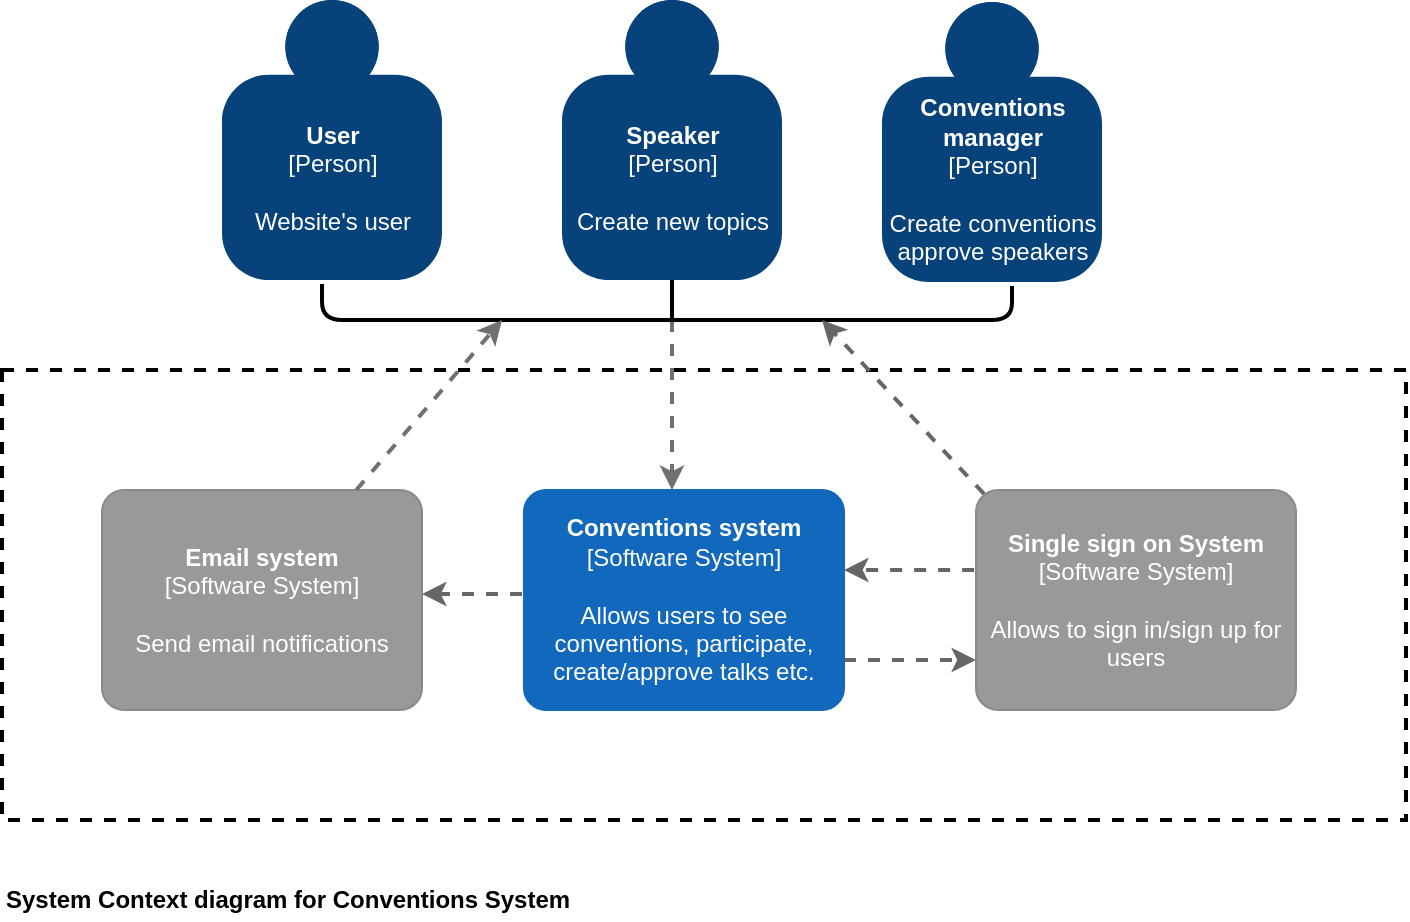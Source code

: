 <mxfile version="14.6.13" type="device" pages="4"><diagram id="zNMGI6wU0Mi8Qe2H5Q59" name="C4 Context"><mxGraphModel dx="1422" dy="822" grid="1" gridSize="10" guides="1" tooltips="1" connect="1" arrows="1" fold="1" page="1" pageScale="1" pageWidth="827" pageHeight="1169" math="0" shadow="0"><root><mxCell id="0"/><mxCell id="1" parent="0"/><mxCell id="H7dunJEuKd7Gm6HSr0Rw-2" value="" style="rounded=0;whiteSpace=wrap;html=1;dashed=1;strokeWidth=2;fillColor=none;gradientColor=none;" vertex="1" parent="1"><mxGeometry x="40" y="225" width="702" height="225" as="geometry"/></mxCell><mxCell id="jk53wvajYcKSA50TNXrv-20" style="edgeStyle=none;rounded=0;orthogonalLoop=1;jettySize=auto;html=1;dashed=1;strokeColor=#666666;strokeWidth=2;fillColor=#f5f5f5;" parent="1" edge="1"><mxGeometry relative="1" as="geometry"><mxPoint x="527" y="370" as="targetPoint"/><mxPoint x="461" y="370" as="sourcePoint"/></mxGeometry></mxCell><mxCell id="GE-451ExGiaeum3p-hQv-1" value="&lt;b&gt;System Context diagram for Conventions System&lt;/b&gt;" style="text;html=1;align=left;verticalAlign=middle;resizable=0;points=[];autosize=1;" parent="1" vertex="1"><mxGeometry x="40" y="480" width="300" height="20" as="geometry"/></mxCell><mxCell id="lnmgxQ-TkLNhtuKLghFE-9" style="edgeStyle=none;rounded=0;orthogonalLoop=1;jettySize=auto;html=1;dashed=1;strokeColor=#707070;strokeWidth=2;fontColor=#707070;" parent="1" edge="1"><mxGeometry relative="1" as="geometry"><mxPoint x="375" y="285" as="targetPoint"/><mxPoint x="375" y="200" as="sourcePoint"/></mxGeometry></mxCell><object placeholders="1" c4Name="User" c4Type="Person" c4Description="Website's user" label="&lt;b&gt;%c4Name%&lt;/b&gt;&lt;div&gt;[%c4Type%]&lt;/div&gt;&lt;br&gt;&lt;div&gt;%c4Description%&lt;/div&gt;" id="lnmgxQ-TkLNhtuKLghFE-3"><mxCell style="html=1;dashed=0;whitespace=wrap;fillColor=#08427b;strokeColor=none;fontColor=#ffffff;shape=mxgraph.c4.person;align=center;metaEdit=1;points=[[0.5,0,0],[1,0.5,0],[1,0.75,0],[0.75,1,0],[0.5,1,0],[0.25,1,0],[0,0.75,0],[0,0.5,0]];metaData={&quot;c4Type&quot;:{&quot;editable&quot;:false}};" parent="1" vertex="1"><mxGeometry x="150" y="40" width="110.0" height="140" as="geometry"/></mxCell></object><object placeholders="1" c4Name="Email system" c4Type="Software System" c4Description="Send email notifications" label="&lt;b&gt;%c4Name%&lt;/b&gt;&lt;div&gt;[%c4Type%]&lt;/div&gt;&lt;br&gt;&lt;div&gt;%c4Description%&lt;/div&gt;" id="lnmgxQ-TkLNhtuKLghFE-11"><mxCell style="rounded=1;whiteSpace=wrap;html=1;labelBackgroundColor=none;fillColor=#999999;fontColor=#ffffff;align=center;arcSize=10;strokeColor=#8A8A8A;metaEdit=1;metaData={&quot;c4Type&quot;:{&quot;editable&quot;:false}};points=[[0.25,0,0],[0.5,0,0],[0.75,0,0],[1,0.25,0],[1,0.5,0],[1,0.75,0],[0.75,1,0],[0.5,1,0],[0.25,1,0],[0,0.75,0],[0,0.5,0],[0,0.25,0]];" parent="1" vertex="1"><mxGeometry x="90" y="285" width="160" height="110.0" as="geometry"/></mxCell></object><object placeholders="1" c4Name="Conventions system" c4Type="Software System" c4Description="Allows users to see conventions, participate, create/approve talks etc." label="&lt;b&gt;%c4Name%&lt;/b&gt;&lt;div&gt;[%c4Type%]&lt;/div&gt;&lt;br&gt;&lt;div&gt;%c4Description%&lt;/div&gt;" link="data:page/id,7UhaJ9ljh7ebol46HkWr" id="lnmgxQ-TkLNhtuKLghFE-13"><mxCell style="rounded=1;whiteSpace=wrap;html=1;labelBackgroundColor=none;fillColor=#1168BD;fontColor=#ffffff;align=center;arcSize=10;strokeColor=#1168BD;metaEdit=1;metaData={&quot;c4Type&quot;:{&quot;editable&quot;:false}};points=[[0.25,0,0],[0.5,0,0],[0.75,0,0],[1,0.25,0],[1,0.5,0],[1,0.75,0],[0.75,1,0],[0.5,1,0],[0.25,1,0],[0,0.75,0],[0,0.5,0],[0,0.25,0]];" parent="1" vertex="1"><mxGeometry x="301" y="285" width="160" height="110.0" as="geometry"/></mxCell></object><object placeholders="1" c4Name="Single sign on System" c4Type="Software System" c4Description="Allows to sign in/sign up for users" label="&lt;b&gt;%c4Name%&lt;/b&gt;&lt;div&gt;[%c4Type%]&lt;/div&gt;&lt;br&gt;&lt;div&gt;%c4Description%&lt;/div&gt;" id="lnmgxQ-TkLNhtuKLghFE-14"><mxCell style="rounded=1;whiteSpace=wrap;html=1;labelBackgroundColor=none;fillColor=#999999;fontColor=#ffffff;align=center;arcSize=10;strokeColor=#8A8A8A;metaEdit=1;metaData={&quot;c4Type&quot;:{&quot;editable&quot;:false}};points=[[0.25,0,0],[0.5,0,0],[0.75,0,0],[1,0.25,0],[1,0.5,0],[1,0.75,0],[0.75,1,0],[0.5,1,0],[0.25,1,0],[0,0.75,0],[0,0.5,0],[0,0.25,0]];" parent="1" vertex="1"><mxGeometry x="527" y="285" width="160" height="110.0" as="geometry"/></mxCell></object><object placeholders="1" c4Name="Speaker" c4Type="Person" c4Description="Create new topics" label="&lt;b&gt;%c4Name%&lt;/b&gt;&lt;div&gt;[%c4Type%]&lt;/div&gt;&lt;br&gt;&lt;div&gt;%c4Description%&lt;/div&gt;" id="gV6oDd5IT04rr5DNdGWC-1"><mxCell style="html=1;dashed=0;whitespace=wrap;fillColor=#08427b;strokeColor=none;fontColor=#ffffff;shape=mxgraph.c4.person;align=center;metaEdit=1;points=[[0.5,0,0],[1,0.5,0],[1,0.75,0],[0.75,1,0],[0.5,1,0],[0.25,1,0],[0,0.75,0],[0,0.5,0]];metaData={&quot;c4Type&quot;:{&quot;editable&quot;:false}};" parent="1" vertex="1"><mxGeometry x="320" y="40" width="110.0" height="140" as="geometry"/></mxCell></object><object placeholders="1" c4Name="Conventions &#10;manager" c4Type="Person" c4Description="Create conventions &#10;approve speakers" label="&lt;b&gt;%c4Name%&lt;/b&gt;&lt;div&gt;[%c4Type%]&lt;/div&gt;&lt;br&gt;&lt;div&gt;%c4Description%&lt;/div&gt;" id="gV6oDd5IT04rr5DNdGWC-2"><mxCell style="html=1;dashed=0;whitespace=wrap;fillColor=#08427b;strokeColor=none;fontColor=#ffffff;shape=mxgraph.c4.person;align=center;metaEdit=1;points=[[0.5,0,0],[1,0.5,0],[1,0.75,0],[0.75,1,0],[0.5,1,0],[0.25,1,0],[0,0.75,0],[0,0.5,0]];metaData={&quot;c4Type&quot;:{&quot;editable&quot;:false}};" parent="1" vertex="1"><mxGeometry x="480" y="41" width="110" height="140" as="geometry"/></mxCell></object><mxCell id="H7dunJEuKd7Gm6HSr0Rw-4" value="" style="endArrow=none;html=1;endSize=8;strokeWidth=2;edgeStyle=orthogonalEdgeStyle;entryX=0.591;entryY=1.014;entryDx=0;entryDy=0;entryPerimeter=0;" edge="1" parent="1" target="gV6oDd5IT04rr5DNdGWC-2"><mxGeometry width="50" height="50" relative="1" as="geometry"><mxPoint x="200" y="182" as="sourcePoint"/><mxPoint x="560" y="190" as="targetPoint"/><Array as="points"><mxPoint x="545" y="200"/></Array></mxGeometry></mxCell><mxCell id="H7dunJEuKd7Gm6HSr0Rw-7" value="" style="endArrow=none;html=1;endSize=8;strokeWidth=2;exitX=0.5;exitY=1;exitDx=0;exitDy=0;exitPerimeter=0;" edge="1" parent="1" source="gV6oDd5IT04rr5DNdGWC-1"><mxGeometry width="50" height="50" relative="1" as="geometry"><mxPoint x="545" y="210" as="sourcePoint"/><mxPoint x="375" y="200" as="targetPoint"/></mxGeometry></mxCell><mxCell id="H7dunJEuKd7Gm6HSr0Rw-9" style="edgeStyle=none;rounded=0;orthogonalLoop=1;jettySize=auto;html=1;dashed=1;strokeColor=#707070;strokeWidth=2;fontColor=#707070;" edge="1" parent="1" source="lnmgxQ-TkLNhtuKLghFE-11"><mxGeometry relative="1" as="geometry"><mxPoint x="290" y="200" as="targetPoint"/><mxPoint x="430" y="580" as="sourcePoint"/></mxGeometry></mxCell><mxCell id="H7dunJEuKd7Gm6HSr0Rw-13" style="edgeStyle=none;rounded=0;orthogonalLoop=1;jettySize=auto;html=1;dashed=1;strokeColor=#666666;strokeWidth=2;fillColor=#f5f5f5;entryX=1;entryY=0.364;entryDx=0;entryDy=0;entryPerimeter=0;exitX=-0.006;exitY=0.364;exitDx=0;exitDy=0;exitPerimeter=0;" edge="1" parent="1" source="lnmgxQ-TkLNhtuKLghFE-14" target="lnmgxQ-TkLNhtuKLghFE-13"><mxGeometry relative="1" as="geometry"><mxPoint x="546" y="260" as="targetPoint"/><mxPoint x="480" y="260" as="sourcePoint"/></mxGeometry></mxCell><mxCell id="GNv0XCqBBikB-u3zbAOi-1" style="edgeStyle=none;rounded=0;orthogonalLoop=1;jettySize=auto;html=1;dashed=1;strokeColor=#666666;strokeWidth=2;fillColor=#f5f5f5;exitX=0.025;exitY=0.018;exitDx=0;exitDy=0;exitPerimeter=0;" edge="1" parent="1" source="lnmgxQ-TkLNhtuKLghFE-14"><mxGeometry relative="1" as="geometry"><mxPoint x="450" y="200" as="targetPoint"/><mxPoint x="515.04" y="260.0" as="sourcePoint"/></mxGeometry></mxCell><mxCell id="CeSVk4IUeHoyWSvbjmSo-1" style="edgeStyle=none;rounded=0;orthogonalLoop=1;jettySize=auto;html=1;dashed=1;strokeColor=#666666;strokeWidth=2;fillColor=#f5f5f5;entryX=1;entryY=0.473;entryDx=0;entryDy=0;entryPerimeter=0;" edge="1" parent="1" target="lnmgxQ-TkLNhtuKLghFE-11"><mxGeometry relative="1" as="geometry"><mxPoint x="254.96" y="337.0" as="targetPoint"/><mxPoint x="300" y="337" as="sourcePoint"/></mxGeometry></mxCell></root></mxGraphModel></diagram><diagram id="7UhaJ9ljh7ebol46HkWr" name="C4 Container"><mxGraphModel dx="1185" dy="1854" grid="1" gridSize="10" guides="1" tooltips="1" connect="1" arrows="1" fold="1" page="1" pageScale="1" pageWidth="827" pageHeight="1169" math="0" shadow="0"><root><mxCell id="6M9tTkYtrs8H_QPtwX7E-0"/><mxCell id="6M9tTkYtrs8H_QPtwX7E-1" parent="6M9tTkYtrs8H_QPtwX7E-0"/><object placeholders="1" c4Name="Coventions infrastructure" c4Type="ExecutionEnvironment" c4Application="Container" label="&lt;div style=&quot;text-align: left&quot;&gt;%c4Name%&lt;/div&gt;&lt;div style=&quot;text-align: left&quot;&gt;[%c4Application%]&lt;/div&gt;" id="lYJF4gXNzrw0ycB4rWT1-4"><mxCell style="rounded=1;whiteSpace=wrap;html=1;labelBackgroundColor=none;fillColor=#ffffff;fontColor=#000000;align=left;arcSize=5;strokeColor=#000000;verticalAlign=bottom;metaEdit=1;metaData={&quot;c4Type&quot;:{&quot;editable&quot;:false}};points=[[0.25,0,0],[0.5,0,0],[0.75,0,0],[1,0.25,0],[1,0.5,0],[1,0.75,0],[0.75,1,0],[0.5,1,0],[0.25,1,0],[0,0.75,0],[0,0.5,0],[0,0.25,0]];" parent="6M9tTkYtrs8H_QPtwX7E-1" vertex="1"><mxGeometry x="240" y="-886" width="570" height="666" as="geometry"/></mxCell></object><object placeholders="1" c4Name="SMTP server" c4Type="Software System" c4Description="Sends email notifications" label="&lt;b&gt;%c4Name%&lt;/b&gt;&lt;div&gt;[%c4Type%]&lt;/div&gt;&lt;br&gt;&lt;div&gt;%c4Description%&lt;/div&gt;" id="BWggMhDQrADv35toyhTK-0"><mxCell style="rounded=1;whiteSpace=wrap;html=1;labelBackgroundColor=none;fillColor=#999999;fontColor=#ffffff;align=center;arcSize=10;strokeColor=#8A8A8A;metaEdit=1;metaData={&quot;c4Type&quot;:{&quot;editable&quot;:false}};points=[[0.25,0,0],[0.5,0,0],[0.75,0,0],[1,0.25,0],[1,0.5,0],[1,0.75,0],[0.75,1,0],[0.5,1,0],[0.25,1,0],[0,0.75,0],[0,0.5,0],[0,0.25,0]];" parent="6M9tTkYtrs8H_QPtwX7E-1" vertex="1"><mxGeometry x="840" y="-670" width="160" height="110.0" as="geometry"/></mxCell></object><object placeholders="1" c4Name="Single Sign On" c4Type="Software System" c4Description="auth0" label="&lt;b&gt;%c4Name%&lt;/b&gt;&lt;div&gt;[%c4Type%]&lt;/div&gt;&lt;br&gt;&lt;div&gt;%c4Description%&lt;/div&gt;" id="AtdmSoMEF_yhiQ30HpCC-0"><mxCell style="rounded=1;whiteSpace=wrap;html=1;labelBackgroundColor=none;fillColor=#999999;fontColor=#ffffff;align=center;arcSize=10;strokeColor=#8A8A8A;metaEdit=1;metaData={&quot;c4Type&quot;:{&quot;editable&quot;:false}};points=[[0.25,0,0],[0.5,0,0],[0.75,0,0],[1,0.25,0],[1,0.5,0],[1,0.75,0],[0.75,1,0],[0.5,1,0],[0.25,1,0],[0,0.75,0],[0,0.5,0],[0,0.25,0]];" parent="6M9tTkYtrs8H_QPtwX7E-1" vertex="1"><mxGeometry x="840" y="-850" width="160" height="110.0" as="geometry"/></mxCell></object><object placeholders="1" c4Type="Relationship" c4Technology="TCP/IP" c4Description="Read/Write data to db" label="&lt;div style=&quot;text-align: left&quot;&gt;&lt;div style=&quot;text-align: center&quot;&gt;&lt;b&gt;%c4Description%&lt;/b&gt;&lt;/div&gt;&lt;div style=&quot;text-align: center&quot;&gt;[%c4Technology%]&lt;/div&gt;&lt;/div&gt;" id="AtdmSoMEF_yhiQ30HpCC-3"><mxCell style="edgeStyle=none;rounded=0;html=1;jettySize=auto;orthogonalLoop=1;strokeColor=#707070;strokeWidth=2;fontColor=#707070;jumpStyle=none;dashed=1;metaEdit=1;metaData={&quot;c4Type&quot;:{&quot;editable&quot;:false}};" parent="6M9tTkYtrs8H_QPtwX7E-1" source="lYJF4gXNzrw0ycB4rWT1-5" target="bWDE382Sqm1QPpOkKWAa-0" edge="1"><mxGeometry x="-0.049" width="160" relative="1" as="geometry"><mxPoint x="476.5" y="-616.307" as="sourcePoint"/><mxPoint x="702.5" y="-591.707" as="targetPoint"/><mxPoint as="offset"/></mxGeometry></mxCell></object><object placeholders="1" c4Name="API Gateway" c4Type="Container" c4Technology=".NET 5 (Ocelot)" c4Description="Gateway application" label="&lt;b&gt;%c4Name%&lt;/b&gt;&lt;div&gt;[%c4Type%: %c4Technology%]&lt;/div&gt;&lt;br&gt;&lt;div&gt;%c4Description%&lt;/div&gt;" link="data:page/id,2XVK7RYDKxdhMDquu4st" id="lYJF4gXNzrw0ycB4rWT1-0"><mxCell style="rounded=1;whiteSpace=wrap;html=1;labelBackgroundColor=none;fillColor=#438DD5;fontColor=#ffffff;align=center;arcSize=10;strokeColor=#3C7FC0;metaEdit=1;metaData={&quot;c4Type&quot;:{&quot;editable&quot;:false}};points=[[0.25,0,0],[0.5,0,0],[0.75,0,0],[1,0.25,0],[1,0.5,0],[1,0.75,0],[0.75,1,0],[0.5,1,0],[0.25,1,0],[0,0.75,0],[0,0.5,0],[0,0.25,0]];" parent="6M9tTkYtrs8H_QPtwX7E-1" vertex="1"><mxGeometry x="292.5" y="-710" width="160" height="110.0" as="geometry"/></mxCell></object><object placeholders="1" c4Type="Relationship" c4Technology="JSON" c4Description="Validate token" label="&lt;div style=&quot;text-align: left&quot;&gt;&lt;div style=&quot;text-align: center&quot;&gt;&lt;b&gt;%c4Description%&lt;/b&gt;&lt;/div&gt;&lt;div style=&quot;text-align: center&quot;&gt;[%c4Technology%]&lt;/div&gt;&lt;/div&gt;" id="lYJF4gXNzrw0ycB4rWT1-1"><mxCell style="edgeStyle=none;rounded=0;html=1;jettySize=auto;orthogonalLoop=1;strokeColor=#707070;strokeWidth=2;fontColor=#707070;jumpStyle=none;dashed=1;metaEdit=1;metaData={&quot;c4Type&quot;:{&quot;editable&quot;:false}};startArrow=classic;startFill=1;endArrow=none;endFill=0;" parent="6M9tTkYtrs8H_QPtwX7E-1" source="AtdmSoMEF_yhiQ30HpCC-0" target="lYJF4gXNzrw0ycB4rWT1-5" edge="1"><mxGeometry width="160" relative="1" as="geometry"><mxPoint x="402.5" y="-640" as="sourcePoint"/><mxPoint x="496.5" y="-670" as="targetPoint"/></mxGeometry></mxCell></object><object placeholders="1" c4Name="API Convention service" c4Type="Container" c4Technology=".NET 5 application" c4Description="" label="&lt;b&gt;%c4Name%&lt;/b&gt;&lt;div&gt;[%c4Type%: %c4Technology%]&lt;/div&gt;&lt;br&gt;&lt;div&gt;%c4Description%&lt;/div&gt;" link="data:page/id,LdqTbmA2ZczogrQvyBZV" id="lYJF4gXNzrw0ycB4rWT1-5"><mxCell style="rounded=1;whiteSpace=wrap;html=1;labelBackgroundColor=none;fillColor=#438DD5;fontColor=#ffffff;align=center;arcSize=10;strokeColor=#3C7FC0;metaEdit=1;metaData={&quot;c4Type&quot;:{&quot;editable&quot;:false}};points=[[0.25,0,0],[0.5,0,0],[0.75,0,0],[1,0.25,0],[1,0.5,0],[1,0.75,0],[0.75,1,0],[0.5,1,0],[0.25,1,0],[0,0.75,0],[0,0.5,0],[0,0.25,0]];" parent="6M9tTkYtrs8H_QPtwX7E-1" vertex="1"><mxGeometry x="292.5" y="-530" width="160" height="110.0" as="geometry"/></mxCell></object><mxCell id="pIpHoZ-R1fBYdoN3n0A2-0" value="" style="endArrow=none;html=1;endSize=8;strokeWidth=2;edgeStyle=orthogonalEdgeStyle;entryX=0.591;entryY=1.014;entryDx=0;entryDy=0;entryPerimeter=0;" edge="1" parent="6M9tTkYtrs8H_QPtwX7E-1"><mxGeometry width="50" height="50" relative="1" as="geometry"><mxPoint x="300" y="-934" as="sourcePoint"/><mxPoint x="645.01" y="-933.04" as="targetPoint"/><Array as="points"><mxPoint x="645" y="-916"/></Array></mxGeometry></mxCell><mxCell id="pIpHoZ-R1fBYdoN3n0A2-1" value="" style="endArrow=none;html=1;endSize=8;strokeWidth=2;exitX=0.5;exitY=1;exitDx=0;exitDy=0;exitPerimeter=0;" edge="1" parent="6M9tTkYtrs8H_QPtwX7E-1"><mxGeometry width="50" height="50" relative="1" as="geometry"><mxPoint x="475" y="-936" as="sourcePoint"/><mxPoint x="475" y="-916" as="targetPoint"/></mxGeometry></mxCell><object placeholders="1" c4Name="User" c4Type="Person" c4Description="Website's user" label="&lt;b&gt;%c4Name%&lt;/b&gt;&lt;div&gt;[%c4Type%]&lt;/div&gt;&lt;br&gt;&lt;div&gt;%c4Description%&lt;/div&gt;" id="BeE9_EXNp9KkCJGBjVSL-0"><mxCell style="html=1;dashed=0;whitespace=wrap;fillColor=#08427b;strokeColor=none;fontColor=#ffffff;shape=mxgraph.c4.person;align=center;metaEdit=1;points=[[0.5,0,0],[1,0.5,0],[1,0.75,0],[0.75,1,0],[0.5,1,0],[0.25,1,0],[0,0.75,0],[0,0.5,0]];metaData={&quot;c4Type&quot;:{&quot;editable&quot;:false}};" vertex="1" parent="6M9tTkYtrs8H_QPtwX7E-1"><mxGeometry x="260" y="-1076" width="110.0" height="140" as="geometry"/></mxCell></object><object placeholders="1" c4Name="Speaker" c4Type="Person" c4Description="Create new topics&#10;scope: talk:create" label="&lt;b&gt;%c4Name%&lt;/b&gt;&lt;div&gt;[%c4Type%]&lt;/div&gt;&lt;br&gt;&lt;div&gt;%c4Description%&lt;/div&gt;" id="BeE9_EXNp9KkCJGBjVSL-1"><mxCell style="html=1;dashed=0;whitespace=wrap;fillColor=#08427b;strokeColor=none;fontColor=#ffffff;shape=mxgraph.c4.person;align=center;metaEdit=1;points=[[0.5,0,0],[1,0.5,0],[1,0.75,0],[0.75,1,0],[0.5,1,0],[0.25,1,0],[0,0.75,0],[0,0.5,0]];metaData={&quot;c4Type&quot;:{&quot;editable&quot;:false}};" vertex="1" parent="6M9tTkYtrs8H_QPtwX7E-1"><mxGeometry x="430" y="-1076" width="110.0" height="140" as="geometry"/></mxCell></object><object placeholders="1" c4Name="Web site admin" c4Type="Person" c4Description="Create conventions &#10;approve speakers&#10;scopes:&#10;- manage:convention&#10;- approve:speaker&#10;- approve:talk" label="&lt;b&gt;%c4Name%&lt;/b&gt;&lt;div&gt;[%c4Type%]&lt;/div&gt;&lt;br&gt;&lt;div&gt;%c4Description%&lt;/div&gt;" id="BeE9_EXNp9KkCJGBjVSL-2"><mxCell style="html=1;dashed=0;whitespace=wrap;fillColor=#08427b;strokeColor=none;fontColor=#ffffff;shape=mxgraph.c4.person;align=center;metaEdit=1;points=[[0.5,0,0],[1,0.5,0],[1,0.75,0],[0.75,1,0],[0.5,1,0],[0.25,1,0],[0,0.75,0],[0,0.5,0]];metaData={&quot;c4Type&quot;:{&quot;editable&quot;:false}};" vertex="1" parent="6M9tTkYtrs8H_QPtwX7E-1"><mxGeometry x="590" y="-1130" width="110" height="195" as="geometry"/></mxCell></object><object placeholders="1" c4Name="SPA" c4Type="Container" c4Technology="React" c4Description="Conventions website" label="&lt;b&gt;%c4Name%&lt;/b&gt;&lt;div&gt;[%c4Type%: %c4Technology%]&lt;/div&gt;&lt;br&gt;&lt;div&gt;%c4Description%&lt;/div&gt;" id="BeE9_EXNp9KkCJGBjVSL-3"><mxCell style="rounded=1;whiteSpace=wrap;html=1;labelBackgroundColor=none;fillColor=#438DD5;fontColor=#ffffff;align=center;arcSize=10;strokeColor=#3C7FC0;metaEdit=1;metaData={&quot;c4Type&quot;:{&quot;editable&quot;:false}};points=[[0.25,0,0],[0.5,0,0],[0.75,0,0],[1,0.25,0],[1,0.5,0],[1,0.75,0],[0.75,1,0],[0.5,1,0],[0.25,1,0],[0,0.75,0],[0,0.5,0],[0,0.25,0]];" vertex="1" parent="6M9tTkYtrs8H_QPtwX7E-1"><mxGeometry x="292.5" y="-870" width="160" height="110.0" as="geometry"/></mxCell></object><object placeholders="1" c4Type="Relationship" c4Technology="JSON" c4Description="Makes requests to" label="&lt;div style=&quot;text-align: left&quot;&gt;&lt;div style=&quot;text-align: center&quot;&gt;&lt;b&gt;%c4Description%&lt;/b&gt;&lt;/div&gt;&lt;div style=&quot;text-align: center&quot;&gt;[%c4Technology%]&lt;/div&gt;&lt;/div&gt;" id="BeE9_EXNp9KkCJGBjVSL-4"><mxCell style="edgeStyle=none;rounded=0;html=1;jettySize=auto;orthogonalLoop=1;strokeColor=#707070;strokeWidth=2;fontColor=#707070;jumpStyle=none;dashed=1;metaEdit=1;metaData={&quot;c4Type&quot;:{&quot;editable&quot;:false}};" edge="1" parent="6M9tTkYtrs8H_QPtwX7E-1" target="lYJF4gXNzrw0ycB4rWT1-0"><mxGeometry width="160" relative="1" as="geometry"><mxPoint x="372.499" y="-760" as="sourcePoint"/><mxPoint x="465.181" y="-665" as="targetPoint"/></mxGeometry></mxCell></object><object placeholders="1" c4Type="Database" c4Technology="MS SQL" c4Description="Coventions data storage" label="%c4Type%&lt;div&gt;[Container:&amp;nbsp;%c4Technology%]&lt;/div&gt;&lt;br&gt;&lt;div&gt;%c4Description%&lt;/div&gt;" id="bWDE382Sqm1QPpOkKWAa-0"><mxCell style="shape=cylinder;whiteSpace=wrap;html=1;boundedLbl=1;rounded=0;labelBackgroundColor=none;fillColor=#438DD5;fontSize=12;fontColor=#ffffff;align=center;strokeColor=#3C7FC0;metaEdit=1;points=[[0.5,0,0],[1,0.25,0],[1,0.5,0],[1,0.75,0],[0.5,1,0],[0,0.75,0],[0,0.5,0],[0,0.25,0]];metaData={&quot;c4Type&quot;:{&quot;editable&quot;:false}};" vertex="1" parent="6M9tTkYtrs8H_QPtwX7E-1"><mxGeometry x="510" y="-374" width="160" height="140" as="geometry"/></mxCell></object><mxCell id="bWDE382Sqm1QPpOkKWAa-13" style="edgeStyle=none;rounded=0;orthogonalLoop=1;jettySize=auto;html=1;dashed=1;strokeColor=#666666;strokeWidth=2;fillColor=#f5f5f5;exitX=0.019;exitY=0.964;exitDx=0;exitDy=0;exitPerimeter=0;entryX=0.75;entryY=0;entryDx=0;entryDy=0;entryPerimeter=0;" edge="1" parent="6M9tTkYtrs8H_QPtwX7E-1" target="BeE9_EXNp9KkCJGBjVSL-3"><mxGeometry relative="1" as="geometry"><mxPoint x="475.04" y="-916" as="sourcePoint"/><mxPoint x="475" y="-856" as="targetPoint"/></mxGeometry></mxCell><mxCell id="bWDE382Sqm1QPpOkKWAa-14" style="edgeStyle=none;rounded=0;orthogonalLoop=1;jettySize=auto;html=1;dashed=1;strokeColor=#666666;strokeWidth=2;fillColor=#f5f5f5;entryX=-0.031;entryY=0.355;entryDx=0;entryDy=0;entryPerimeter=0;exitX=1;exitY=0.5;exitDx=0;exitDy=0;exitPerimeter=0;" edge="1" parent="6M9tTkYtrs8H_QPtwX7E-1" source="BeE9_EXNp9KkCJGBjVSL-3" target="AtdmSoMEF_yhiQ30HpCC-0"><mxGeometry relative="1" as="geometry"><mxPoint x="1013.5" y="-1060" as="sourcePoint"/><mxPoint x="768.5" y="-815.01" as="targetPoint"/></mxGeometry></mxCell><mxCell id="bWDE382Sqm1QPpOkKWAa-17" value="Sign in/Sign up/ request access token" style="edgeLabel;html=1;align=center;verticalAlign=middle;resizable=0;points=[];" vertex="1" connectable="0" parent="bWDE382Sqm1QPpOkKWAa-14"><mxGeometry x="-0.367" y="1" relative="1" as="geometry"><mxPoint x="40" y="-14" as="offset"/></mxGeometry></mxCell><mxCell id="bWDE382Sqm1QPpOkKWAa-15" style="edgeStyle=none;rounded=0;orthogonalLoop=1;jettySize=auto;html=1;dashed=1;strokeColor=#666666;strokeWidth=2;fillColor=#f5f5f5;exitX=-0.019;exitY=0.573;exitDx=0;exitDy=0;exitPerimeter=0;" edge="1" parent="6M9tTkYtrs8H_QPtwX7E-1" source="AtdmSoMEF_yhiQ30HpCC-0"><mxGeometry relative="1" as="geometry"><mxPoint x="830" y="-790" as="sourcePoint"/><mxPoint x="452.5" y="-790" as="targetPoint"/><Array as="points"/></mxGeometry></mxCell><mxCell id="bWDE382Sqm1QPpOkKWAa-18" value="Callback with access token" style="edgeLabel;html=1;align=center;verticalAlign=middle;resizable=0;points=[];" vertex="1" connectable="0" parent="bWDE382Sqm1QPpOkKWAa-15"><mxGeometry x="0.16" y="1" relative="1" as="geometry"><mxPoint x="6" y="-11" as="offset"/></mxGeometry></mxCell><mxCell id="bWDE382Sqm1QPpOkKWAa-24" style="edgeStyle=none;rounded=0;orthogonalLoop=1;jettySize=auto;html=1;dashed=1;strokeColor=#666666;strokeWidth=2;fillColor=#f5f5f5;exitX=1.006;exitY=0.627;exitDx=0;exitDy=0;exitPerimeter=0;" edge="1" parent="6M9tTkYtrs8H_QPtwX7E-1" source="tf4KJ0I3SnifPfE3GIF6-0" target="BWggMhDQrADv35toyhTK-0"><mxGeometry relative="1" as="geometry"><mxPoint x="452.5" y="-478.792" as="sourcePoint"/><mxPoint x="782.5" y="-584" as="targetPoint"/><Array as="points"/></mxGeometry></mxCell><mxCell id="bWDE382Sqm1QPpOkKWAa-25" value="Request sending email" style="edgeLabel;html=1;align=center;verticalAlign=middle;resizable=0;points=[];" vertex="1" connectable="0" parent="bWDE382Sqm1QPpOkKWAa-24"><mxGeometry x="-0.159" y="1" relative="1" as="geometry"><mxPoint x="26" y="13" as="offset"/></mxGeometry></mxCell><object placeholders="1" c4Type="Relationship" c4Technology="HTTPS" c4Description="Send emails" label="&lt;div style=&quot;text-align: left&quot;&gt;&lt;div style=&quot;text-align: center&quot;&gt;&lt;b&gt;%c4Description%&lt;/b&gt;&lt;/div&gt;&lt;div style=&quot;text-align: center&quot;&gt;[%c4Technology%]&lt;/div&gt;&lt;/div&gt;" id="Gp3XcTlB8TrQgGW4c3VI-3"><mxCell style="edgeStyle=none;rounded=0;html=1;jettySize=auto;orthogonalLoop=1;strokeColor=#707070;strokeWidth=2;fontColor=#707070;jumpStyle=none;dashed=1;metaEdit=1;metaData={&quot;c4Type&quot;:{&quot;editable&quot;:false}};" edge="1" parent="6M9tTkYtrs8H_QPtwX7E-1"><mxGeometry x="-0.118" y="9" width="160" relative="1" as="geometry"><mxPoint x="1000" y="-611" as="sourcePoint"/><mxPoint x="650" y="-920" as="targetPoint"/><mxPoint as="offset"/><Array as="points"><mxPoint x="1020" y="-611"/><mxPoint x="1020" y="-920"/></Array></mxGeometry></mxCell></object><mxCell id="6VeA6Scqgd6ITLPZaV4y-0" value="&lt;b&gt;Container diagram for Conventions system&lt;/b&gt;" style="text;html=1;align=left;verticalAlign=middle;resizable=0;points=[];autosize=1;" vertex="1" parent="6M9tTkYtrs8H_QPtwX7E-1"><mxGeometry x="60" y="-220" width="260" height="20" as="geometry"/></mxCell><object placeholders="1" c4Name="Convention Worker" c4Type="Container" c4Technology=".NET 5 service application" c4Description="" label="&lt;b&gt;%c4Name%&lt;/b&gt;&lt;div&gt;[%c4Type%: %c4Technology%]&lt;/div&gt;&lt;br&gt;&lt;div&gt;%c4Description%&lt;/div&gt;" link="data:page/id,zs3dhjHGcCCDjPBxsaWD" id="tf4KJ0I3SnifPfE3GIF6-0"><mxCell style="rounded=1;whiteSpace=wrap;html=1;labelBackgroundColor=none;fillColor=#438DD5;fontColor=#ffffff;align=center;arcSize=10;strokeColor=#3C7FC0;metaEdit=1;metaData={&quot;c4Type&quot;:{&quot;editable&quot;:false}};points=[[0.25,0,0],[0.5,0,0],[0.75,0,0],[1,0.25,0],[1,0.5,0],[1,0.75,0],[0.75,1,0],[0.5,1,0],[0.25,1,0],[0,0.75,0],[0,0.5,0],[0,0.25,0]];" vertex="1" parent="6M9tTkYtrs8H_QPtwX7E-1"><mxGeometry x="580" y="-584" width="160" height="110.0" as="geometry"/></mxCell></object><object placeholders="1" c4Name="RabbitMQ" c4Type="Software System" c4Description="Message broker" label="&lt;b&gt;%c4Name%&lt;/b&gt;&lt;div&gt;[%c4Type%]&lt;/div&gt;&lt;br&gt;&lt;div&gt;%c4Description%&lt;/div&gt;" id="tf4KJ0I3SnifPfE3GIF6-1"><mxCell style="rounded=1;whiteSpace=wrap;html=1;labelBackgroundColor=none;fillColor=#999999;fontColor=#ffffff;align=center;arcSize=10;strokeColor=#8A8A8A;metaEdit=1;metaData={&quot;c4Type&quot;:{&quot;editable&quot;:false}};points=[[0.25,0,0],[0.5,0,0],[0.75,0,0],[1,0.25,0],[1,0.5,0],[1,0.75,0],[0.75,1,0],[0.5,1,0],[0.25,1,0],[0,0.75,0],[0,0.5,0],[0,0.25,0]];" vertex="1" parent="6M9tTkYtrs8H_QPtwX7E-1"><mxGeometry x="840" y="-460" width="160" height="110.0" as="geometry"/></mxCell></object><mxCell id="tf4KJ0I3SnifPfE3GIF6-2" style="edgeStyle=none;rounded=0;orthogonalLoop=1;jettySize=auto;html=1;dashed=1;strokeColor=#666666;strokeWidth=2;fillColor=#f5f5f5;entryX=0;entryY=0.5;entryDx=0;entryDy=0;entryPerimeter=0;" edge="1" parent="6M9tTkYtrs8H_QPtwX7E-1" source="lYJF4gXNzrw0ycB4rWT1-5" target="tf4KJ0I3SnifPfE3GIF6-1"><mxGeometry relative="1" as="geometry"><mxPoint x="572.5" y="-374" as="sourcePoint"/><mxPoint x="820" y="-400" as="targetPoint"/><Array as="points"/></mxGeometry></mxCell><mxCell id="tf4KJ0I3SnifPfE3GIF6-3" value="Send messages&lt;br&gt;" style="edgeLabel;html=1;align=center;verticalAlign=middle;resizable=0;points=[];" vertex="1" connectable="0" parent="tf4KJ0I3SnifPfE3GIF6-2"><mxGeometry x="-0.159" y="1" relative="1" as="geometry"><mxPoint x="-66" as="offset"/></mxGeometry></mxCell><mxCell id="tf4KJ0I3SnifPfE3GIF6-4" style="edgeStyle=none;rounded=0;orthogonalLoop=1;jettySize=auto;html=1;dashed=1;strokeColor=#666666;strokeWidth=2;fillColor=#f5f5f5;entryX=1;entryY=0.982;entryDx=0;entryDy=0;entryPerimeter=0;startArrow=classic;startFill=1;endArrow=none;endFill=0;" edge="1" parent="6M9tTkYtrs8H_QPtwX7E-1" source="tf4KJ0I3SnifPfE3GIF6-1" target="tf4KJ0I3SnifPfE3GIF6-0"><mxGeometry relative="1" as="geometry"><mxPoint x="590" y="-406.0" as="sourcePoint"/><mxPoint x="910" y="-361.2" as="targetPoint"/><Array as="points"/></mxGeometry></mxCell><mxCell id="tf4KJ0I3SnifPfE3GIF6-5" value="Consume messages&lt;br&gt;" style="edgeLabel;html=1;align=center;verticalAlign=middle;resizable=0;points=[];" vertex="1" connectable="0" parent="tf4KJ0I3SnifPfE3GIF6-4"><mxGeometry x="-0.159" y="1" relative="1" as="geometry"><mxPoint x="-1" as="offset"/></mxGeometry></mxCell><object placeholders="1" c4Type="Relationship" c4Technology="JSON" c4Description="Makes requests to" label="&lt;div style=&quot;text-align: left&quot;&gt;&lt;div style=&quot;text-align: center&quot;&gt;&lt;b&gt;%c4Description%&lt;/b&gt;&lt;/div&gt;&lt;div style=&quot;text-align: center&quot;&gt;[%c4Technology%]&lt;/div&gt;&lt;/div&gt;" id="Lq8JtR_MZlLBE_VHbmsg-2"><mxCell style="edgeStyle=none;rounded=0;html=1;jettySize=auto;orthogonalLoop=1;strokeColor=#707070;strokeWidth=2;fontColor=#707070;jumpStyle=none;dashed=1;metaEdit=1;metaData={&quot;c4Type&quot;:{&quot;editable&quot;:false}};" edge="1" parent="6M9tTkYtrs8H_QPtwX7E-1"><mxGeometry width="160" relative="1" as="geometry"><mxPoint x="382.5" y="-590" as="sourcePoint"/><mxPoint x="382.5" y="-520" as="targetPoint"/></mxGeometry></mxCell></object><mxCell id="Lq8JtR_MZlLBE_VHbmsg-3" style="edgeStyle=none;rounded=0;orthogonalLoop=1;jettySize=auto;html=1;dashed=1;strokeColor=#666666;strokeWidth=2;fillColor=#f5f5f5;exitX=1.006;exitY=0.627;exitDx=0;exitDy=0;exitPerimeter=0;" edge="1" parent="6M9tTkYtrs8H_QPtwX7E-1"><mxGeometry relative="1" as="geometry"><mxPoint x="740" y="-584" as="sourcePoint"/><mxPoint x="839" y="-740" as="targetPoint"/><Array as="points"/></mxGeometry></mxCell><mxCell id="Lq8JtR_MZlLBE_VHbmsg-4" value="Assign user scopes" style="edgeLabel;html=1;align=center;verticalAlign=middle;resizable=0;points=[];" vertex="1" connectable="0" parent="Lq8JtR_MZlLBE_VHbmsg-3"><mxGeometry x="-0.159" y="1" relative="1" as="geometry"><mxPoint x="-11" y="10" as="offset"/></mxGeometry></mxCell><object placeholders="1" c4Type="Relationship" c4Technology="TCP/IP" c4Description="Read/Write data to db" label="&lt;div style=&quot;text-align: left&quot;&gt;&lt;div style=&quot;text-align: center&quot;&gt;&lt;b&gt;%c4Description%&lt;/b&gt;&lt;/div&gt;&lt;div style=&quot;text-align: center&quot;&gt;[%c4Technology%]&lt;/div&gt;&lt;/div&gt;" id="SMKzH3zPsQi0KffCtCGc-0"><mxCell style="edgeStyle=none;rounded=0;html=1;jettySize=auto;orthogonalLoop=1;strokeColor=#707070;strokeWidth=2;fontColor=#707070;jumpStyle=none;dashed=1;metaEdit=1;metaData={&quot;c4Type&quot;:{&quot;editable&quot;:false}};exitX=0.583;exitY=1.023;exitDx=0;exitDy=0;exitPerimeter=0;" edge="1" parent="6M9tTkYtrs8H_QPtwX7E-1" source="tf4KJ0I3SnifPfE3GIF6-0"><mxGeometry x="0.185" y="26" width="160" relative="1" as="geometry"><mxPoint x="589.996" y="-410" as="sourcePoint"/><mxPoint x="657.54" y="-356.897" as="targetPoint"/><mxPoint as="offset"/></mxGeometry></mxCell></object></root></mxGraphModel></diagram><diagram id="LdqTbmA2ZczogrQvyBZV" name="C4 Component API"><mxGraphModel dx="1185" dy="1785" grid="1" gridSize="10" guides="1" tooltips="1" connect="1" arrows="1" fold="1" page="1" pageScale="1" pageWidth="850" pageHeight="1100" math="0" shadow="0"><root><mxCell id="-gXvhBD4LczrUxqE_UEo-0"/><mxCell id="-gXvhBD4LczrUxqE_UEo-1" parent="-gXvhBD4LczrUxqE_UEo-0"/><mxCell id="RpocqwJ6UIWIMYvBmASv-0" value="&lt;b&gt;Component diagram - API Application&lt;/b&gt;" style="text;html=1;align=left;verticalAlign=middle;resizable=0;points=[];autosize=1;" vertex="1" parent="-gXvhBD4LczrUxqE_UEo-1"><mxGeometry x="44" y="-130" width="230" height="20" as="geometry"/></mxCell><mxCell id="6SsXcS-gwJcIqB-oapl2-0" value="" style="rounded=0;whiteSpace=wrap;html=1;dashed=1;strokeWidth=2;fillColor=none;gradientColor=none;" vertex="1" parent="-gXvhBD4LczrUxqE_UEo-1"><mxGeometry x="80" y="-920" width="702" height="580" as="geometry"/></mxCell><object placeholders="1" c4Name="Single-Page Application" c4Type="Container" c4Technology="Reactjs" c4Description="Frontend part of application" label="&lt;b&gt;%c4Name%&lt;/b&gt;&lt;div&gt;[%c4Type%: %c4Technology%]&lt;/div&gt;&lt;br&gt;&lt;div&gt;%c4Description%&lt;/div&gt;" id="-wNy_v8Ks_qwpGx04O2Z-0"><mxCell style="rounded=1;whiteSpace=wrap;html=1;labelBackgroundColor=none;fillColor=#438DD5;fontColor=#ffffff;align=center;arcSize=10;strokeColor=#3C7FC0;metaEdit=1;metaData={&quot;c4Type&quot;:{&quot;editable&quot;:false}};points=[[0.25,0,0],[0.5,0,0],[0.75,0,0],[1,0.25,0],[1,0.5,0],[1,0.75,0],[0.75,1,0],[0.5,1,0],[0.25,1,0],[0,0.75,0],[0,0.5,0],[0,0.25,0]];" vertex="1" parent="-gXvhBD4LczrUxqE_UEo-1"><mxGeometry x="329" y="-1070" width="160" height="110.0" as="geometry"/></mxCell></object><object placeholders="1" c4Name="Convention controller" c4Type="Component" c4Technology=".NET 5 Controller" c4Description="CRUD operations for conventions&#10;Enforces access rights" label="&lt;b&gt;%c4Name%&lt;/b&gt;&lt;div&gt;[%c4Type%: %c4Technology%]&lt;/div&gt;&lt;br&gt;&lt;div&gt;%c4Description%&lt;/div&gt;" id="yBZyKEQCAFPY9ra2fHUm-0"><mxCell style="rounded=1;whiteSpace=wrap;html=1;labelBackgroundColor=none;fillColor=#85BBF0;fontColor=#ffffff;align=center;arcSize=10;strokeColor=#78A8D8;metaEdit=1;metaData={&quot;c4Type&quot;:{&quot;editable&quot;:false}};points=[[0.25,0,0],[0.5,0,0],[0.75,0,0],[1,0.25,0],[1,0.5,0],[1,0.75,0],[0.75,1,0],[0.5,1,0],[0.25,1,0],[0,0.75,0],[0,0.5,0],[0,0.25,0]];" vertex="1" parent="-gXvhBD4LczrUxqE_UEo-1"><mxGeometry x="100" y="-880" width="170" height="110" as="geometry"/></mxCell></object><object placeholders="1" c4Name="Speaker controller" c4Type="Component" c4Technology=".NET 5 Controller" c4Description="Approve, retrieve speakers&#10;Enforces access rights" label="&lt;b&gt;%c4Name%&lt;/b&gt;&lt;div&gt;[%c4Type%: %c4Technology%]&lt;/div&gt;&lt;br&gt;&lt;div&gt;%c4Description%&lt;/div&gt;" id="zRJRUq5qiRXCxsp6ZngS-2"><mxCell style="rounded=1;whiteSpace=wrap;html=1;labelBackgroundColor=none;fillColor=#85BBF0;fontColor=#ffffff;align=center;arcSize=10;strokeColor=#78A8D8;metaEdit=1;metaData={&quot;c4Type&quot;:{&quot;editable&quot;:false}};points=[[0.25,0,0],[0.5,0,0],[0.75,0,0],[1,0.25,0],[1,0.5,0],[1,0.75,0],[0.75,1,0],[0.5,1,0],[0.25,1,0],[0,0.75,0],[0,0.5,0],[0,0.25,0]];" vertex="1" parent="-gXvhBD4LczrUxqE_UEo-1"><mxGeometry x="340" y="-880" width="170" height="110" as="geometry"/></mxCell></object><object placeholders="1" c4Name="Talk controller" c4Type="Component" c4Technology=".NET 5 Controller" c4Description="Approve/Remove talks&#10;Enforces access rights" label="&lt;b&gt;%c4Name%&lt;/b&gt;&lt;div&gt;[%c4Type%: %c4Technology%]&lt;/div&gt;&lt;br&gt;&lt;div&gt;%c4Description%&lt;/div&gt;" id="zRJRUq5qiRXCxsp6ZngS-3"><mxCell style="rounded=1;whiteSpace=wrap;html=1;labelBackgroundColor=none;fillColor=#85BBF0;fontColor=#ffffff;align=center;arcSize=10;strokeColor=#78A8D8;metaEdit=1;metaData={&quot;c4Type&quot;:{&quot;editable&quot;:false}};points=[[0.25,0,0],[0.5,0,0],[0.75,0,0],[1,0.25,0],[1,0.5,0],[1,0.75,0],[0.75,1,0],[0.5,1,0],[0.25,1,0],[0,0.75,0],[0,0.5,0],[0,0.25,0]];" vertex="1" parent="-gXvhBD4LczrUxqE_UEo-1"><mxGeometry x="580" y="-880" width="170" height="110" as="geometry"/></mxCell></object><object placeholders="1" c4Type="Relationship" c4Technology="JSON/HTTPS" c4Description="Make API calls to" label="&lt;div style=&quot;text-align: left&quot;&gt;&lt;div style=&quot;text-align: center&quot;&gt;&lt;b&gt;%c4Description%&lt;/b&gt;&lt;/div&gt;&lt;div style=&quot;text-align: center&quot;&gt;[%c4Technology%]&lt;/div&gt;&lt;/div&gt;" id="HQdSwI5sBtbLGzMLOCFE-0"><mxCell style="edgeStyle=none;rounded=0;html=1;jettySize=auto;orthogonalLoop=1;strokeColor=#707070;strokeWidth=2;fontColor=#707070;jumpStyle=none;dashed=1;metaEdit=1;metaData={&quot;c4Type&quot;:{&quot;editable&quot;:false}};exitX=-0.006;exitY=0.973;exitDx=0;exitDy=0;exitPerimeter=0;entryX=1.013;entryY=0.091;entryDx=0;entryDy=0;entryPerimeter=0;" edge="1" parent="-gXvhBD4LczrUxqE_UEo-1"><mxGeometry x="-0.118" y="9" width="160" relative="1" as="geometry"><mxPoint x="343.96" y="-962.98" as="sourcePoint"/><mxPoint x="260.0" y="-880" as="targetPoint"/><mxPoint as="offset"/></mxGeometry></mxCell></object><object placeholders="1" c4Type="Relationship" c4Technology="JSON/HTTPS" c4Description="Make API calls to" label="&lt;div style=&quot;text-align: left&quot;&gt;&lt;div style=&quot;text-align: center&quot;&gt;&lt;b&gt;%c4Description%&lt;/b&gt;&lt;/div&gt;&lt;div style=&quot;text-align: center&quot;&gt;[%c4Technology%]&lt;/div&gt;&lt;/div&gt;" id="HQdSwI5sBtbLGzMLOCFE-2"><mxCell style="edgeStyle=none;rounded=0;html=1;jettySize=auto;orthogonalLoop=1;strokeColor=#707070;strokeWidth=2;fontColor=#707070;jumpStyle=none;dashed=1;metaEdit=1;metaData={&quot;c4Type&quot;:{&quot;editable&quot;:false}};exitX=0.5;exitY=1;exitDx=0;exitDy=0;exitPerimeter=0;entryX=0.406;entryY=-0.027;entryDx=0;entryDy=0;entryPerimeter=0;" edge="1" parent="-gXvhBD4LczrUxqE_UEo-1" source="-wNy_v8Ks_qwpGx04O2Z-0" target="zRJRUq5qiRXCxsp6ZngS-2"><mxGeometry x="-0.118" y="9" width="160" relative="1" as="geometry"><mxPoint x="503.96" y="-960" as="sourcePoint"/><mxPoint x="420" y="-877.02" as="targetPoint"/><mxPoint as="offset"/></mxGeometry></mxCell></object><object placeholders="1" c4Type="Relationship" c4Technology="JSON/HTTPS" c4Description="Make API calls to" label="&lt;div style=&quot;text-align: left&quot;&gt;&lt;div style=&quot;text-align: center&quot;&gt;&lt;b&gt;%c4Description%&lt;/b&gt;&lt;/div&gt;&lt;div style=&quot;text-align: center&quot;&gt;[%c4Technology%]&lt;/div&gt;&lt;/div&gt;" id="HQdSwI5sBtbLGzMLOCFE-3"><mxCell style="edgeStyle=none;rounded=0;html=1;jettySize=auto;orthogonalLoop=1;strokeColor=#707070;strokeWidth=2;fontColor=#707070;jumpStyle=none;dashed=1;metaEdit=1;metaData={&quot;c4Type&quot;:{&quot;editable&quot;:false}};entryX=0.25;entryY=0;entryDx=0;entryDy=0;entryPerimeter=0;" edge="1" parent="-gXvhBD4LczrUxqE_UEo-1" source="-wNy_v8Ks_qwpGx04O2Z-0" target="zRJRUq5qiRXCxsp6ZngS-3"><mxGeometry x="-0.118" y="9" width="160" relative="1" as="geometry"><mxPoint x="419" y="-950" as="sourcePoint"/><mxPoint x="419.02" y="-872.97" as="targetPoint"/><mxPoint as="offset"/></mxGeometry></mxCell></object><object placeholders="1" c4Name="Mediator" c4Type="Component" c4Technology="mediatr" c4Description="Command/handler architecture " label="&lt;b&gt;%c4Name%&lt;/b&gt;&lt;div&gt;[%c4Type%: %c4Technology%]&lt;/div&gt;&lt;br&gt;&lt;div&gt;%c4Description%&lt;/div&gt;" id="HQdSwI5sBtbLGzMLOCFE-4"><mxCell style="rounded=1;whiteSpace=wrap;html=1;labelBackgroundColor=none;fillColor=#85BBF0;fontColor=#ffffff;align=center;arcSize=10;strokeColor=#78A8D8;metaEdit=1;metaData={&quot;c4Type&quot;:{&quot;editable&quot;:false}};points=[[0.25,0,0],[0.5,0,0],[0.75,0,0],[1,0.25,0],[1,0.5,0],[1,0.75,0],[0.75,1,0],[0.5,1,0],[0.25,1,0],[0,0.75,0],[0,0.5,0],[0,0.25,0]];" vertex="1" parent="-gXvhBD4LczrUxqE_UEo-1"><mxGeometry x="309" y="-715" width="230" height="60" as="geometry"/></mxCell></object><object placeholders="1" c4Name="Convention feature" c4Type="Component" c4Technology="Mediator handler/validator" c4Description="Provides logic related to convention" label="&lt;b&gt;%c4Name%&lt;/b&gt;&lt;div&gt;[%c4Type%: %c4Technology%]&lt;/div&gt;&lt;br&gt;&lt;div&gt;%c4Description%&lt;/div&gt;" id="HQdSwI5sBtbLGzMLOCFE-6"><mxCell style="rounded=1;whiteSpace=wrap;html=1;labelBackgroundColor=none;fillColor=#85BBF0;fontColor=#ffffff;align=center;arcSize=10;strokeColor=#78A8D8;metaEdit=1;metaData={&quot;c4Type&quot;:{&quot;editable&quot;:false}};points=[[0.25,0,0],[0.5,0,0],[0.75,0,0],[1,0.25,0],[1,0.5,0],[1,0.75,0],[0.75,1,0],[0.5,1,0],[0.25,1,0],[0,0.75,0],[0,0.5,0],[0,0.25,0]];" vertex="1" parent="-gXvhBD4LczrUxqE_UEo-1"><mxGeometry x="114" y="-625" width="140" height="110" as="geometry"/></mxCell></object><object placeholders="1" c4Name="Speaker feature" c4Type="Component" c4Technology="Mediator handler/validator" c4Description="Provides logic related to Speaker" label="&lt;b&gt;%c4Name%&lt;/b&gt;&lt;div&gt;[%c4Type%: %c4Technology%]&lt;/div&gt;&lt;br&gt;&lt;div&gt;%c4Description%&lt;/div&gt;" id="HQdSwI5sBtbLGzMLOCFE-7"><mxCell style="rounded=1;whiteSpace=wrap;html=1;labelBackgroundColor=none;fillColor=#85BBF0;fontColor=#ffffff;align=center;arcSize=10;strokeColor=#78A8D8;metaEdit=1;metaData={&quot;c4Type&quot;:{&quot;editable&quot;:false}};points=[[0.25,0,0],[0.5,0,0],[0.75,0,0],[1,0.25,0],[1,0.5,0],[1,0.75,0],[0.75,1,0],[0.5,1,0],[0.25,1,0],[0,0.75,0],[0,0.5,0],[0,0.25,0]];" vertex="1" parent="-gXvhBD4LczrUxqE_UEo-1"><mxGeometry x="604" y="-625" width="130" height="110" as="geometry"/></mxCell></object><object placeholders="1" c4Name="Participant feature" c4Type="Component" c4Technology="Mediator handler/validator" c4Description="Provides logic related to participant" label="&lt;b&gt;%c4Name%&lt;/b&gt;&lt;div&gt;[%c4Type%: %c4Technology%]&lt;/div&gt;&lt;br&gt;&lt;div&gt;%c4Description%&lt;/div&gt;" id="HQdSwI5sBtbLGzMLOCFE-8"><mxCell style="rounded=1;whiteSpace=wrap;html=1;labelBackgroundColor=none;fillColor=#85BBF0;fontColor=#ffffff;align=center;arcSize=10;strokeColor=#78A8D8;metaEdit=1;metaData={&quot;c4Type&quot;:{&quot;editable&quot;:false}};points=[[0.25,0,0],[0.5,0,0],[0.75,0,0],[1,0.25,0],[1,0.5,0],[1,0.75,0],[0.75,1,0],[0.5,1,0],[0.25,1,0],[0,0.75,0],[0,0.5,0],[0,0.25,0]];" vertex="1" parent="-gXvhBD4LczrUxqE_UEo-1"><mxGeometry x="284" y="-625" width="130" height="110" as="geometry"/></mxCell></object><object placeholders="1" c4Name="Talk feature" c4Type="Component" c4Technology="Mediator handler/validator" c4Description="Provides logic related to talk" label="&lt;b&gt;%c4Name%&lt;/b&gt;&lt;div&gt;[%c4Type%: %c4Technology%]&lt;/div&gt;&lt;br&gt;&lt;div&gt;%c4Description%&lt;/div&gt;" id="HQdSwI5sBtbLGzMLOCFE-9"><mxCell style="rounded=1;whiteSpace=wrap;html=1;labelBackgroundColor=none;fillColor=#85BBF0;fontColor=#ffffff;align=center;arcSize=10;strokeColor=#78A8D8;metaEdit=1;metaData={&quot;c4Type&quot;:{&quot;editable&quot;:false}};points=[[0.25,0,0],[0.5,0,0],[0.75,0,0],[1,0.25,0],[1,0.5,0],[1,0.75,0],[0.75,1,0],[0.5,1,0],[0.25,1,0],[0,0.75,0],[0,0.5,0],[0,0.25,0]];" vertex="1" parent="-gXvhBD4LczrUxqE_UEo-1"><mxGeometry x="444" y="-625" width="130" height="110" as="geometry"/></mxCell></object><object placeholders="1" c4Type="Database" c4Technology="MS SQL" c4Description="Store convention information" label="%c4Type%&lt;div&gt;[Container:&amp;nbsp;%c4Technology%]&lt;/div&gt;&lt;br&gt;&lt;div&gt;%c4Description%&lt;/div&gt;" id="HQdSwI5sBtbLGzMLOCFE-13"><mxCell style="shape=cylinder;whiteSpace=wrap;html=1;boundedLbl=1;rounded=0;labelBackgroundColor=none;fillColor=#438DD5;fontSize=12;fontColor=#ffffff;align=center;strokeColor=#3C7FC0;metaEdit=1;points=[[0.5,0,0],[1,0.25,0],[1,0.5,0],[1,0.75,0],[0.5,1,0],[0,0.75,0],[0,0.5,0],[0,0.25,0]];metaData={&quot;c4Type&quot;:{&quot;editable&quot;:false}};" vertex="1" parent="-gXvhBD4LczrUxqE_UEo-1"><mxGeometry x="144" y="-310" width="160" height="140" as="geometry"/></mxCell></object><object placeholders="1" c4Name="Unit of work&#10;Repositories" c4Type="Component" c4Technology="Entity framework" c4Description="Provide a set of repositories for accessing database" label="&lt;b&gt;%c4Name%&lt;/b&gt;&lt;div&gt;[%c4Type%: %c4Technology%]&lt;/div&gt;&lt;br&gt;&lt;div&gt;%c4Description%&lt;/div&gt;" id="HQdSwI5sBtbLGzMLOCFE-16"><mxCell style="rounded=1;whiteSpace=wrap;html=1;labelBackgroundColor=none;fillColor=#85BBF0;fontColor=#ffffff;align=center;arcSize=10;strokeColor=#78A8D8;metaEdit=1;metaData={&quot;c4Type&quot;:{&quot;editable&quot;:false}};points=[[0.25,0,0],[0.5,0,0],[0.75,0,0],[1,0.25,0],[1,0.5,0],[1,0.75,0],[0.75,1,0],[0.5,1,0],[0.25,1,0],[0,0.75,0],[0,0.5,0],[0,0.25,0]];" vertex="1" parent="-gXvhBD4LczrUxqE_UEo-1"><mxGeometry x="134" y="-470" width="140" height="110" as="geometry"/></mxCell></object><object placeholders="1" c4Type="Relationship" c4Technology="mediatr" c4Description="Send command/query" label="&lt;div style=&quot;text-align: left&quot;&gt;&lt;div style=&quot;text-align: center&quot;&gt;&lt;b&gt;%c4Description%&lt;/b&gt;&lt;/div&gt;&lt;div style=&quot;text-align: center&quot;&gt;[%c4Technology%]&lt;/div&gt;&lt;/div&gt;" id="HQdSwI5sBtbLGzMLOCFE-17"><mxCell style="edgeStyle=none;rounded=0;html=1;jettySize=auto;orthogonalLoop=1;strokeColor=#707070;strokeWidth=2;fontColor=#707070;jumpStyle=none;dashed=1;metaEdit=1;metaData={&quot;c4Type&quot;:{&quot;editable&quot;:false}};entryX=0.25;entryY=0;entryDx=0;entryDy=0;entryPerimeter=0;" edge="1" parent="-gXvhBD4LczrUxqE_UEo-1"><mxGeometry x="-0.118" y="9" width="160" relative="1" as="geometry"><mxPoint x="180.5" y="-770.005" as="sourcePoint"/><mxPoint x="314" y="-685.59" as="targetPoint"/><mxPoint as="offset"/></mxGeometry></mxCell></object><object placeholders="1" c4Type="Relationship" c4Technology="mediatr" c4Description="Send command/query" label="&lt;div style=&quot;text-align: left&quot;&gt;&lt;div style=&quot;text-align: center&quot;&gt;&lt;b&gt;%c4Description%&lt;/b&gt;&lt;/div&gt;&lt;div style=&quot;text-align: center&quot;&gt;[%c4Technology%]&lt;/div&gt;&lt;/div&gt;" id="HQdSwI5sBtbLGzMLOCFE-18"><mxCell style="edgeStyle=none;rounded=0;html=1;jettySize=auto;orthogonalLoop=1;strokeColor=#707070;strokeWidth=2;fontColor=#707070;jumpStyle=none;dashed=1;metaEdit=1;metaData={&quot;c4Type&quot;:{&quot;editable&quot;:false}};entryX=1;entryY=0.5;entryDx=0;entryDy=0;entryPerimeter=0;exitX=0.5;exitY=1;exitDx=0;exitDy=0;exitPerimeter=0;" edge="1" parent="-gXvhBD4LczrUxqE_UEo-1" source="zRJRUq5qiRXCxsp6ZngS-3" target="HQdSwI5sBtbLGzMLOCFE-4"><mxGeometry x="-0.118" y="9" width="160" relative="1" as="geometry"><mxPoint x="600" y="-739" as="sourcePoint"/><mxPoint x="723.5" y="-655.0" as="targetPoint"/><mxPoint as="offset"/></mxGeometry></mxCell></object><object placeholders="1" c4Type="Relationship" c4Technology="mediatr" c4Description="Send command/query" label="&lt;div style=&quot;text-align: left&quot;&gt;&lt;div style=&quot;text-align: center&quot;&gt;&lt;b&gt;%c4Description%&lt;/b&gt;&lt;/div&gt;&lt;div style=&quot;text-align: center&quot;&gt;[%c4Technology%]&lt;/div&gt;&lt;/div&gt;" id="HQdSwI5sBtbLGzMLOCFE-19"><mxCell style="edgeStyle=none;rounded=0;html=1;jettySize=auto;orthogonalLoop=1;strokeColor=#707070;strokeWidth=2;fontColor=#707070;jumpStyle=none;dashed=1;metaEdit=1;metaData={&quot;c4Type&quot;:{&quot;editable&quot;:false}};entryX=0.5;entryY=0;entryDx=0;entryDy=0;entryPerimeter=0;exitX=0.5;exitY=1;exitDx=0;exitDy=0;exitPerimeter=0;" edge="1" parent="-gXvhBD4LczrUxqE_UEo-1" source="zRJRUq5qiRXCxsp6ZngS-2" target="HQdSwI5sBtbLGzMLOCFE-4"><mxGeometry x="-0.118" y="9" width="160" relative="1" as="geometry"><mxPoint x="540" y="-800" as="sourcePoint"/><mxPoint x="414" y="-715" as="targetPoint"/><mxPoint as="offset"/></mxGeometry></mxCell></object><object placeholders="1" c4Name="Message broker" c4Type="Container" c4Technology="RabbitMq" c4Description="" label="&lt;b&gt;%c4Name%&lt;/b&gt;&lt;div&gt;[%c4Type%: %c4Technology%]&lt;/div&gt;&lt;br&gt;&lt;div&gt;%c4Description%&lt;/div&gt;" id="2ediDWHjYMrYp4TedXG3-1"><mxCell style="rounded=1;whiteSpace=wrap;html=1;labelBackgroundColor=none;fontColor=#ffffff;align=center;arcSize=10;metaEdit=1;metaData={&quot;c4Type&quot;:{&quot;editable&quot;:false}};points=[[0.25,0,0],[0.5,0,0],[0.75,0,0],[1,0.25,0],[1,0.5,0],[1,0.75,0],[0.75,1,0],[0.5,1,0],[0.25,1,0],[0,0.75,0],[0,0.5,0],[0,0.25,0]];strokeColor=#999999;fillColor=#999999;" vertex="1" parent="-gXvhBD4LczrUxqE_UEo-1"><mxGeometry x="520" y="-295" width="160" height="110.0" as="geometry"/></mxCell></object><object placeholders="1" c4Type="Relationship" c4Technology="" c4Description="" label="&lt;div style=&quot;text-align: left&quot;&gt;&lt;div style=&quot;text-align: center&quot;&gt;&lt;b&gt;%c4Description%&lt;/b&gt;&lt;/div&gt;&lt;div style=&quot;text-align: center&quot;&gt;[%c4Technology%]&lt;/div&gt;&lt;/div&gt;" id="Jnwj5DgpTpU4T_rilx8l-2"><mxCell style="edgeStyle=none;rounded=0;html=1;jettySize=auto;orthogonalLoop=1;strokeColor=#707070;strokeWidth=2;fontColor=#707070;jumpStyle=none;dashed=1;metaEdit=1;metaData={&quot;c4Type&quot;:{&quot;editable&quot;:false}};exitX=0.5;exitY=1;exitDx=0;exitDy=0;exitPerimeter=0;" edge="1" parent="-gXvhBD4LczrUxqE_UEo-1"><mxGeometry x="-0.118" y="9" width="160" relative="1" as="geometry"><mxPoint x="663" y="-515" as="sourcePoint"/><mxPoint x="270" y="-410" as="targetPoint"/><mxPoint as="offset"/></mxGeometry></mxCell></object><object placeholders="1" c4Type="Relationship" c4Technology="" c4Description="" label="&lt;div style=&quot;text-align: left&quot;&gt;&lt;div style=&quot;text-align: center&quot;&gt;&lt;b&gt;%c4Description%&lt;/b&gt;&lt;/div&gt;&lt;div style=&quot;text-align: center&quot;&gt;[%c4Technology%]&lt;/div&gt;&lt;/div&gt;" id="Jnwj5DgpTpU4T_rilx8l-3"><mxCell style="edgeStyle=none;rounded=0;html=1;jettySize=auto;orthogonalLoop=1;strokeColor=#707070;strokeWidth=2;fontColor=#707070;jumpStyle=none;dashed=1;metaEdit=1;metaData={&quot;c4Type&quot;:{&quot;editable&quot;:false}};exitX=0.593;exitY=0.991;exitDx=0;exitDy=0;exitPerimeter=0;jumpSize=6;entryX=0.454;entryY=0;entryDx=0;entryDy=0;entryPerimeter=0;" edge="1" parent="-gXvhBD4LczrUxqE_UEo-1" source="HQdSwI5sBtbLGzMLOCFE-6" target="HQdSwI5sBtbLGzMLOCFE-16"><mxGeometry x="-0.118" y="9" width="160" relative="1" as="geometry"><mxPoint x="673" y="-447" as="sourcePoint"/><mxPoint x="197" y="-490" as="targetPoint"/><mxPoint as="offset"/></mxGeometry></mxCell></object><object placeholders="1" c4Type="Relationship" c4Technology="" c4Description="" label="&lt;div style=&quot;text-align: left&quot;&gt;&lt;div style=&quot;text-align: center&quot;&gt;&lt;b&gt;%c4Description%&lt;/b&gt;&lt;/div&gt;&lt;div style=&quot;text-align: center&quot;&gt;[%c4Technology%]&lt;/div&gt;&lt;/div&gt;" id="Jnwj5DgpTpU4T_rilx8l-4"><mxCell style="edgeStyle=none;rounded=0;html=1;jettySize=auto;orthogonalLoop=1;strokeColor=#707070;strokeWidth=2;fontColor=#707070;jumpStyle=none;dashed=1;metaEdit=1;metaData={&quot;c4Type&quot;:{&quot;editable&quot;:false}};exitX=0.5;exitY=1;exitDx=0;exitDy=0;exitPerimeter=0;jumpSize=6;" edge="1" parent="-gXvhBD4LczrUxqE_UEo-1" target="HQdSwI5sBtbLGzMLOCFE-16"><mxGeometry x="-0.118" y="9" width="160" relative="1" as="geometry"><mxPoint x="510" y="-515" as="sourcePoint"/><mxPoint x="510" y="-490" as="targetPoint"/><mxPoint as="offset"/></mxGeometry></mxCell></object><object placeholders="1" c4Type="Relationship" c4Technology="" c4Description="" label="&lt;div style=&quot;text-align: left&quot;&gt;&lt;div style=&quot;text-align: center&quot;&gt;&lt;b&gt;%c4Description%&lt;/b&gt;&lt;/div&gt;&lt;div style=&quot;text-align: center&quot;&gt;[%c4Technology%]&lt;/div&gt;&lt;/div&gt;" id="Jnwj5DgpTpU4T_rilx8l-6"><mxCell style="edgeStyle=none;rounded=0;html=1;jettySize=auto;orthogonalLoop=1;strokeColor=#707070;strokeWidth=2;fontColor=#707070;jumpStyle=none;dashed=1;metaEdit=1;metaData={&quot;c4Type&quot;:{&quot;editable&quot;:false}};exitX=0.5;exitY=1;exitDx=0;exitDy=0;exitPerimeter=0;jumpSize=6;" edge="1" parent="-gXvhBD4LczrUxqE_UEo-1"><mxGeometry x="-0.118" y="9" width="160" relative="1" as="geometry"><mxPoint x="348.5" y="-515" as="sourcePoint"/><mxPoint x="240" y="-470" as="targetPoint"/><mxPoint as="offset"/></mxGeometry></mxCell></object><object placeholders="1" c4Type="Relationship" c4Technology="" c4Description="Send message" label="&lt;div style=&quot;text-align: left&quot;&gt;&lt;div style=&quot;text-align: center&quot;&gt;&lt;b&gt;%c4Description%&lt;/b&gt;&lt;/div&gt;&lt;div style=&quot;text-align: center&quot;&gt;[%c4Technology%]&lt;/div&gt;&lt;/div&gt;" id="Jnwj5DgpTpU4T_rilx8l-7"><mxCell style="edgeStyle=none;rounded=0;html=1;jettySize=auto;orthogonalLoop=1;strokeColor=#707070;strokeWidth=2;fontColor=#707070;jumpStyle=none;dashed=1;metaEdit=1;metaData={&quot;c4Type&quot;:{&quot;editable&quot;:false}};" edge="1" parent="-gXvhBD4LczrUxqE_UEo-1" source="HQdSwI5sBtbLGzMLOCFE-7"><mxGeometry x="-0.118" y="9" width="160" relative="1" as="geometry"><mxPoint x="589" y="-490" as="sourcePoint"/><mxPoint x="640" y="-300" as="targetPoint"/><mxPoint as="offset"/></mxGeometry></mxCell></object><object placeholders="1" c4Type="Relationship" c4Technology="mediatr" c4Description="Write/Read from/to database" label="&lt;div style=&quot;text-align: left&quot;&gt;&lt;div style=&quot;text-align: center&quot;&gt;&lt;b&gt;%c4Description%&lt;/b&gt;&lt;/div&gt;&lt;div style=&quot;text-align: center&quot;&gt;[%c4Technology%]&lt;/div&gt;&lt;/div&gt;" id="Jnwj5DgpTpU4T_rilx8l-8"><mxCell style="edgeStyle=none;rounded=0;html=1;jettySize=auto;orthogonalLoop=1;strokeColor=#707070;strokeWidth=2;fontColor=#707070;jumpStyle=none;dashed=1;metaEdit=1;metaData={&quot;c4Type&quot;:{&quot;editable&quot;:false}};exitX=0.5;exitY=1;exitDx=0;exitDy=0;exitPerimeter=0;" edge="1" parent="-gXvhBD4LczrUxqE_UEo-1"><mxGeometry x="-0.118" y="9" width="160" relative="1" as="geometry"><mxPoint x="206" y="-360" as="sourcePoint"/><mxPoint x="206" y="-300" as="targetPoint"/><mxPoint as="offset"/></mxGeometry></mxCell></object><object placeholders="1" c4Name="SSO" c4Type="Container" c4Technology="auth0" c4Description="" label="&lt;b&gt;%c4Name%&lt;/b&gt;&lt;div&gt;[%c4Type%: %c4Technology%]&lt;/div&gt;&lt;br&gt;&lt;div&gt;%c4Description%&lt;/div&gt;" id="Jnwj5DgpTpU4T_rilx8l-11"><mxCell style="rounded=1;whiteSpace=wrap;html=1;labelBackgroundColor=none;fontColor=#ffffff;align=center;arcSize=10;metaEdit=1;metaData={&quot;c4Type&quot;:{&quot;editable&quot;:false}};points=[[0.25,0,0],[0.5,0,0],[0.75,0,0],[1,0.25,0],[1,0.5,0],[1,0.75,0],[0.75,1,0],[0.5,1,0],[0.25,1,0],[0,0.75,0],[0,0.5,0],[0,0.25,0]];strokeColor=#999999;fillColor=#999999;" vertex="1" parent="-gXvhBD4LczrUxqE_UEo-1"><mxGeometry x="670" y="-1060" width="160" height="110.0" as="geometry"/></mxCell></object><object placeholders="1" c4Type="Relationship" c4Technology="HTTPS" c4Description="JWT token validation" label="&lt;div style=&quot;text-align: left&quot;&gt;&lt;div style=&quot;text-align: center&quot;&gt;&lt;b&gt;%c4Description%&lt;/b&gt;&lt;/div&gt;&lt;div style=&quot;text-align: center&quot;&gt;[%c4Technology%]&lt;/div&gt;&lt;/div&gt;" id="NHgXKSb6r4aAJLqV6S16-0"><mxCell style="edgeStyle=none;rounded=0;html=1;jettySize=auto;orthogonalLoop=1;strokeColor=#707070;strokeWidth=2;fontColor=#707070;jumpStyle=none;dashed=1;metaEdit=1;metaData={&quot;c4Type&quot;:{&quot;editable&quot;:false}};entryX=0.088;entryY=1.018;entryDx=0;entryDy=0;entryPerimeter=0;" edge="1" parent="-gXvhBD4LczrUxqE_UEo-1" source="zRJRUq5qiRXCxsp6ZngS-3" target="Jnwj5DgpTpU4T_rilx8l-11"><mxGeometry x="-0.118" y="9" width="160" relative="1" as="geometry"><mxPoint x="520" y="-1070.005" as="sourcePoint"/><mxPoint x="653.5" y="-985.59" as="targetPoint"/><mxPoint as="offset"/></mxGeometry></mxCell></object><mxCell id="NHgXKSb6r4aAJLqV6S16-2" value="" style="endArrow=classic;html=1;endSize=8;strokeWidth=2;dashed=1;entryX=0.579;entryY=0;entryDx=0;entryDy=0;entryPerimeter=0;exitX=0.035;exitY=0.983;exitDx=0;exitDy=0;exitPerimeter=0;strokeColor=#707070;" edge="1" parent="-gXvhBD4LczrUxqE_UEo-1" source="HQdSwI5sBtbLGzMLOCFE-4" target="HQdSwI5sBtbLGzMLOCFE-6"><mxGeometry width="50" height="50" relative="1" as="geometry"><mxPoint x="114" y="-655" as="sourcePoint"/><mxPoint x="164" y="-705" as="targetPoint"/></mxGeometry></mxCell><mxCell id="NHgXKSb6r4aAJLqV6S16-3" value="" style="endArrow=classic;html=1;endSize=8;strokeWidth=2;dashed=1;entryX=0.623;entryY=0.009;entryDx=0;entryDy=0;entryPerimeter=0;exitX=0.25;exitY=1;exitDx=0;exitDy=0;exitPerimeter=0;strokeColor=#707070;" edge="1" parent="-gXvhBD4LczrUxqE_UEo-1" source="HQdSwI5sBtbLGzMLOCFE-4" target="HQdSwI5sBtbLGzMLOCFE-8"><mxGeometry width="50" height="50" relative="1" as="geometry"><mxPoint x="327.05" y="-646.02" as="sourcePoint"/><mxPoint x="205.06" y="-615" as="targetPoint"/></mxGeometry></mxCell><mxCell id="NHgXKSb6r4aAJLqV6S16-4" value="" style="endArrow=classic;html=1;endSize=8;strokeWidth=2;dashed=1;entryX=0.315;entryY=-0.027;entryDx=0;entryDy=0;entryPerimeter=0;exitX=0.75;exitY=1;exitDx=0;exitDy=0;exitPerimeter=0;strokeColor=#707070;" edge="1" parent="-gXvhBD4LczrUxqE_UEo-1" source="HQdSwI5sBtbLGzMLOCFE-4" target="HQdSwI5sBtbLGzMLOCFE-9"><mxGeometry width="50" height="50" relative="1" as="geometry"><mxPoint x="489.5" y="-651" as="sourcePoint"/><mxPoint x="487.99" y="-620.01" as="targetPoint"/></mxGeometry></mxCell><mxCell id="NHgXKSb6r4aAJLqV6S16-5" value="" style="endArrow=classic;html=1;endSize=8;strokeWidth=2;dashed=1;entryX=0.315;entryY=-0.027;entryDx=0;entryDy=0;entryPerimeter=0;strokeColor=#707070;" edge="1" parent="-gXvhBD4LczrUxqE_UEo-1" source="HQdSwI5sBtbLGzMLOCFE-4"><mxGeometry width="50" height="50" relative="1" as="geometry"><mxPoint x="623" y="-652.03" as="sourcePoint"/><mxPoint x="626.45" y="-625" as="targetPoint"/></mxGeometry></mxCell><object placeholders="1" c4Type="Relationship" c4Technology="" c4Description="" label="&lt;div style=&quot;text-align: left&quot;&gt;&lt;div style=&quot;text-align: center&quot;&gt;&lt;b&gt;%c4Description%&lt;/b&gt;&lt;/div&gt;&lt;div style=&quot;text-align: center&quot;&gt;[%c4Technology%]&lt;/div&gt;&lt;/div&gt;" id="SfCLihTlp2KbPKhfMXr5-0"><mxCell style="edgeStyle=none;rounded=0;html=1;jettySize=auto;orthogonalLoop=1;strokeColor=#707070;strokeWidth=2;fontColor=#707070;jumpStyle=none;dashed=1;metaEdit=1;metaData={&quot;c4Type&quot;:{&quot;editable&quot;:false}};exitX=0.75;exitY=1;exitDx=0;exitDy=0;exitPerimeter=0;" edge="1" parent="-gXvhBD4LczrUxqE_UEo-1" source="HQdSwI5sBtbLGzMLOCFE-9"><mxGeometry x="-0.118" y="9" width="160" relative="1" as="geometry"><mxPoint x="662.704" y="-505" as="sourcePoint"/><mxPoint x="599.0" y="-290" as="targetPoint"/><mxPoint as="offset"/></mxGeometry></mxCell></object><object placeholders="1" c4Type="Relationship" c4Technology="" c4Description="" label="&lt;div style=&quot;text-align: left&quot;&gt;&lt;div style=&quot;text-align: center&quot;&gt;&lt;b&gt;%c4Description%&lt;/b&gt;&lt;/div&gt;&lt;div style=&quot;text-align: center&quot;&gt;[%c4Technology%]&lt;/div&gt;&lt;/div&gt;" id="SfCLihTlp2KbPKhfMXr5-1"><mxCell style="edgeStyle=none;rounded=0;html=1;jettySize=auto;orthogonalLoop=1;strokeColor=#707070;strokeWidth=2;fontColor=#707070;jumpStyle=none;dashed=1;metaEdit=1;metaData={&quot;c4Type&quot;:{&quot;editable&quot;:false}};exitX=0.75;exitY=1;exitDx=0;exitDy=0;exitPerimeter=0;entryX=0.214;entryY=0.008;entryDx=0;entryDy=0;entryPerimeter=0;" edge="1" parent="-gXvhBD4LczrUxqE_UEo-1" target="2ediDWHjYMrYp4TedXG3-1"><mxGeometry x="-0.118" y="9" width="160" relative="1" as="geometry"><mxPoint x="365.25" y="-520" as="sourcePoint"/><mxPoint x="422.75" y="-295" as="targetPoint"/><mxPoint as="offset"/></mxGeometry></mxCell></object><object placeholders="1" c4Type="Relationship" c4Technology="" c4Description="" label="&lt;div style=&quot;text-align: left&quot;&gt;&lt;div style=&quot;text-align: center&quot;&gt;&lt;b&gt;%c4Description%&lt;/b&gt;&lt;/div&gt;&lt;div style=&quot;text-align: center&quot;&gt;[%c4Technology%]&lt;/div&gt;&lt;/div&gt;" id="SfCLihTlp2KbPKhfMXr5-2"><mxCell style="edgeStyle=none;rounded=0;html=1;jettySize=auto;orthogonalLoop=1;strokeColor=#707070;strokeWidth=2;fontColor=#707070;jumpStyle=none;dashed=1;metaEdit=1;metaData={&quot;c4Type&quot;:{&quot;editable&quot;:false}};exitX=0.75;exitY=1;exitDx=0;exitDy=0;exitPerimeter=0;entryX=0;entryY=0.25;entryDx=0;entryDy=0;entryPerimeter=0;" edge="1" parent="-gXvhBD4LczrUxqE_UEo-1" target="2ediDWHjYMrYp4TedXG3-1"><mxGeometry x="-0.118" y="9" width="160" relative="1" as="geometry"><mxPoint x="250.0" y="-510" as="sourcePoint"/><mxPoint x="438.99" y="-284.12" as="targetPoint"/><mxPoint as="offset"/></mxGeometry></mxCell></object></root></mxGraphModel></diagram><diagram name="C4 Component Worker" id="zs3dhjHGcCCDjPBxsaWD"><mxGraphModel dx="981" dy="1667" grid="1" gridSize="10" guides="1" tooltips="1" connect="1" arrows="1" fold="1" page="1" pageScale="1" pageWidth="850" pageHeight="1100" math="0" shadow="0"><root><mxCell id="LtTY9i6LpAJPzRLSNdaa-0"/><mxCell id="LtTY9i6LpAJPzRLSNdaa-1" parent="LtTY9i6LpAJPzRLSNdaa-0"/><mxCell id="LtTY9i6LpAJPzRLSNdaa-23" value="" style="rounded=0;whiteSpace=wrap;html=1;dashed=1;strokeWidth=2;fillColor=none;gradientColor=none;" vertex="1" parent="LtTY9i6LpAJPzRLSNdaa-1"><mxGeometry x="80" y="-930" width="702" height="580" as="geometry"/></mxCell><object placeholders="1" c4Name="Convention consumer" c4Type="Component" c4Technology=".NET 5 class" c4Description="" label="&lt;b&gt;%c4Name%&lt;/b&gt;&lt;div&gt;[%c4Type%: %c4Technology%]&lt;/div&gt;&lt;br&gt;&lt;div&gt;%c4Description%&lt;/div&gt;" id="LtTY9i6LpAJPzRLSNdaa-25"><mxCell style="rounded=1;whiteSpace=wrap;html=1;labelBackgroundColor=none;fillColor=#85BBF0;fontColor=#ffffff;align=center;arcSize=10;strokeColor=#78A8D8;metaEdit=1;metaData={&quot;c4Type&quot;:{&quot;editable&quot;:false}};points=[[0.25,0,0],[0.5,0,0],[0.75,0,0],[1,0.25,0],[1,0.5,0],[1,0.75,0],[0.75,1,0],[0.5,1,0],[0.25,1,0],[0,0.75,0],[0,0.5,0],[0,0.25,0]];" vertex="1" parent="LtTY9i6LpAJPzRLSNdaa-1"><mxGeometry x="100" y="-880" width="170" height="110" as="geometry"/></mxCell></object><object placeholders="1" c4Name="Speaker consumer" c4Type="Component" c4Technology=".NET 5 class" c4Description="" label="&lt;b&gt;%c4Name%&lt;/b&gt;&lt;div&gt;[%c4Type%: %c4Technology%]&lt;/div&gt;&lt;br&gt;&lt;div&gt;%c4Description%&lt;/div&gt;" id="LtTY9i6LpAJPzRLSNdaa-26"><mxCell style="rounded=1;whiteSpace=wrap;html=1;labelBackgroundColor=none;fillColor=#85BBF0;fontColor=#ffffff;align=center;arcSize=10;strokeColor=#78A8D8;metaEdit=1;metaData={&quot;c4Type&quot;:{&quot;editable&quot;:false}};points=[[0.25,0,0],[0.5,0,0],[0.75,0,0],[1,0.25,0],[1,0.5,0],[1,0.75,0],[0.75,1,0],[0.5,1,0],[0.25,1,0],[0,0.75,0],[0,0.5,0],[0,0.25,0]];" vertex="1" parent="LtTY9i6LpAJPzRLSNdaa-1"><mxGeometry x="340" y="-880" width="170" height="110" as="geometry"/></mxCell></object><object placeholders="1" c4Name="Talk consumer" c4Type="Component" c4Technology=".NET 5 class" c4Description="" label="&lt;b&gt;%c4Name%&lt;/b&gt;&lt;div&gt;[%c4Type%: %c4Technology%]&lt;/div&gt;&lt;br&gt;&lt;div&gt;%c4Description%&lt;/div&gt;" id="LtTY9i6LpAJPzRLSNdaa-27"><mxCell style="rounded=1;whiteSpace=wrap;html=1;labelBackgroundColor=none;fillColor=#85BBF0;fontColor=#ffffff;align=center;arcSize=10;strokeColor=#78A8D8;metaEdit=1;metaData={&quot;c4Type&quot;:{&quot;editable&quot;:false}};points=[[0.25,0,0],[0.5,0,0],[0.75,0,0],[1,0.25,0],[1,0.5,0],[1,0.75,0],[0.75,1,0],[0.5,1,0],[0.25,1,0],[0,0.75,0],[0,0.5,0],[0,0.25,0]];" vertex="1" parent="LtTY9i6LpAJPzRLSNdaa-1"><mxGeometry x="580" y="-880" width="170" height="110" as="geometry"/></mxCell></object><object placeholders="1" c4Name="Mediator" c4Type="Component" c4Technology="mediatr" c4Description="Command/handler architecture " label="&lt;b&gt;%c4Name%&lt;/b&gt;&lt;div&gt;[%c4Type%: %c4Technology%]&lt;/div&gt;&lt;br&gt;&lt;div&gt;%c4Description%&lt;/div&gt;" id="LtTY9i6LpAJPzRLSNdaa-31"><mxCell style="rounded=1;whiteSpace=wrap;html=1;labelBackgroundColor=none;fillColor=#85BBF0;fontColor=#ffffff;align=center;arcSize=10;strokeColor=#78A8D8;metaEdit=1;metaData={&quot;c4Type&quot;:{&quot;editable&quot;:false}};points=[[0.25,0,0],[0.5,0,0],[0.75,0,0],[1,0.25,0],[1,0.5,0],[1,0.75,0],[0.75,1,0],[0.5,1,0],[0.25,1,0],[0,0.75,0],[0,0.5,0],[0,0.25,0]];" vertex="1" parent="LtTY9i6LpAJPzRLSNdaa-1"><mxGeometry x="309" y="-715" width="230" height="60" as="geometry"/></mxCell></object><object placeholders="1" c4Name="Email feature" c4Type="Component" c4Technology="Mediator handler/validator" c4Description="Provides logic for sending emails" label="&lt;b&gt;%c4Name%&lt;/b&gt;&lt;div&gt;[%c4Type%: %c4Technology%]&lt;/div&gt;&lt;br&gt;&lt;div&gt;%c4Description%&lt;/div&gt;" id="LtTY9i6LpAJPzRLSNdaa-32"><mxCell style="rounded=1;whiteSpace=wrap;html=1;labelBackgroundColor=none;fillColor=#85BBF0;fontColor=#ffffff;align=center;arcSize=10;strokeColor=#78A8D8;metaEdit=1;metaData={&quot;c4Type&quot;:{&quot;editable&quot;:false}};points=[[0.25,0,0],[0.5,0,0],[0.75,0,0],[1,0.25,0],[1,0.5,0],[1,0.75,0],[0.75,1,0],[0.5,1,0],[0.25,1,0],[0,0.75,0],[0,0.5,0],[0,0.25,0]];" vertex="1" parent="LtTY9i6LpAJPzRLSNdaa-1"><mxGeometry x="220" y="-610" width="140" height="110" as="geometry"/></mxCell></object><object placeholders="1" c4Name="Auth0 integration feature" c4Type="Component" c4Technology="Mediator handler/validator" c4Description="" label="&lt;b&gt;%c4Name%&lt;/b&gt;&lt;div&gt;[%c4Type%: %c4Technology%]&lt;/div&gt;&lt;br&gt;&lt;div&gt;%c4Description%&lt;/div&gt;" id="LtTY9i6LpAJPzRLSNdaa-33"><mxCell style="rounded=1;whiteSpace=wrap;html=1;labelBackgroundColor=none;fillColor=#85BBF0;fontColor=#ffffff;align=center;arcSize=10;strokeColor=#78A8D8;metaEdit=1;metaData={&quot;c4Type&quot;:{&quot;editable&quot;:false}};points=[[0.25,0,0],[0.5,0,0],[0.75,0,0],[1,0.25,0],[1,0.5,0],[1,0.75,0],[0.75,1,0],[0.5,1,0],[0.25,1,0],[0,0.75,0],[0,0.5,0],[0,0.25,0]];" vertex="1" parent="LtTY9i6LpAJPzRLSNdaa-1"><mxGeometry x="463" y="-610" width="130" height="110" as="geometry"/></mxCell></object><object placeholders="1" c4Name="SSO service" c4Type="Container" c4Technology="auth0" c4Description="" label="&lt;b&gt;%c4Name%&lt;/b&gt;&lt;div&gt;[%c4Type%: %c4Technology%]&lt;/div&gt;&lt;br&gt;&lt;div&gt;%c4Description%&lt;/div&gt;" id="LtTY9i6LpAJPzRLSNdaa-37"><mxCell style="rounded=1;whiteSpace=wrap;html=1;labelBackgroundColor=none;fontColor=#ffffff;align=center;arcSize=10;metaEdit=1;metaData={&quot;c4Type&quot;:{&quot;editable&quot;:false}};points=[[0.25,0,0],[0.5,0,0],[0.75,0,0],[1,0.25,0],[1,0.5,0],[1,0.75,0],[0.75,1,0],[0.5,1,0],[0.25,1,0],[0,0.75,0],[0,0.5,0],[0,0.25,0]];strokeColor=#999999;fillColor=#999999;" vertex="1" parent="LtTY9i6LpAJPzRLSNdaa-1"><mxGeometry x="448" y="-300" width="160" height="110.0" as="geometry"/></mxCell></object><object placeholders="1" c4Type="Relationship" c4Technology="mediatr" c4Description="Send command" label="&lt;div style=&quot;text-align: left&quot;&gt;&lt;div style=&quot;text-align: center&quot;&gt;&lt;b&gt;%c4Description%&lt;/b&gt;&lt;/div&gt;&lt;div style=&quot;text-align: center&quot;&gt;[%c4Technology%]&lt;/div&gt;&lt;/div&gt;" id="LtTY9i6LpAJPzRLSNdaa-39"><mxCell style="edgeStyle=none;rounded=0;html=1;jettySize=auto;orthogonalLoop=1;strokeColor=#707070;strokeWidth=2;fontColor=#707070;jumpStyle=none;dashed=1;metaEdit=1;metaData={&quot;c4Type&quot;:{&quot;editable&quot;:false}};entryX=0.25;entryY=0;entryDx=0;entryDy=0;entryPerimeter=0;" edge="1" parent="LtTY9i6LpAJPzRLSNdaa-1"><mxGeometry x="-0.118" y="9" width="160" relative="1" as="geometry"><mxPoint x="180.5" y="-770.005" as="sourcePoint"/><mxPoint x="314" y="-685.59" as="targetPoint"/><mxPoint as="offset"/></mxGeometry></mxCell></object><object placeholders="1" c4Type="Relationship" c4Technology="mediatr" c4Description="Send command" label="&lt;div style=&quot;text-align: left&quot;&gt;&lt;div style=&quot;text-align: center&quot;&gt;&lt;b&gt;%c4Description%&lt;/b&gt;&lt;/div&gt;&lt;div style=&quot;text-align: center&quot;&gt;[%c4Technology%]&lt;/div&gt;&lt;/div&gt;" id="LtTY9i6LpAJPzRLSNdaa-40"><mxCell style="edgeStyle=none;rounded=0;html=1;jettySize=auto;orthogonalLoop=1;strokeColor=#707070;strokeWidth=2;fontColor=#707070;jumpStyle=none;dashed=1;metaEdit=1;metaData={&quot;c4Type&quot;:{&quot;editable&quot;:false}};entryX=1;entryY=0.5;entryDx=0;entryDy=0;entryPerimeter=0;exitX=0.5;exitY=1;exitDx=0;exitDy=0;exitPerimeter=0;" edge="1" parent="LtTY9i6LpAJPzRLSNdaa-1" source="LtTY9i6LpAJPzRLSNdaa-27" target="LtTY9i6LpAJPzRLSNdaa-31"><mxGeometry x="-0.118" y="9" width="160" relative="1" as="geometry"><mxPoint x="600" y="-739" as="sourcePoint"/><mxPoint x="723.5" y="-655.0" as="targetPoint"/><mxPoint as="offset"/></mxGeometry></mxCell></object><object placeholders="1" c4Type="Relationship" c4Technology="mediatr" c4Description="Send command" label="&lt;div style=&quot;text-align: left&quot;&gt;&lt;div style=&quot;text-align: center&quot;&gt;&lt;b&gt;%c4Description%&lt;/b&gt;&lt;/div&gt;&lt;div style=&quot;text-align: center&quot;&gt;[%c4Technology%]&lt;/div&gt;&lt;/div&gt;" id="LtTY9i6LpAJPzRLSNdaa-41"><mxCell style="edgeStyle=none;rounded=0;html=1;jettySize=auto;orthogonalLoop=1;strokeColor=#707070;strokeWidth=2;fontColor=#707070;jumpStyle=none;dashed=1;metaEdit=1;metaData={&quot;c4Type&quot;:{&quot;editable&quot;:false}};entryX=0.5;entryY=0;entryDx=0;entryDy=0;entryPerimeter=0;exitX=0.5;exitY=1;exitDx=0;exitDy=0;exitPerimeter=0;" edge="1" parent="LtTY9i6LpAJPzRLSNdaa-1" source="LtTY9i6LpAJPzRLSNdaa-26" target="LtTY9i6LpAJPzRLSNdaa-31"><mxGeometry x="-0.118" y="9" width="160" relative="1" as="geometry"><mxPoint x="540" y="-800" as="sourcePoint"/><mxPoint x="414" y="-715" as="targetPoint"/><mxPoint as="offset"/></mxGeometry></mxCell></object><object placeholders="1" c4Type="Relationship" c4Technology="" c4Description="Assign scope to approved speakers" label="&lt;div style=&quot;text-align: left&quot;&gt;&lt;div style=&quot;text-align: center&quot;&gt;&lt;b&gt;%c4Description%&lt;/b&gt;&lt;/div&gt;&lt;div style=&quot;text-align: center&quot;&gt;[%c4Technology%]&lt;/div&gt;&lt;/div&gt;" id="LtTY9i6LpAJPzRLSNdaa-43"><mxCell style="edgeStyle=none;rounded=0;html=1;jettySize=auto;orthogonalLoop=1;strokeColor=#707070;strokeWidth=2;fontColor=#707070;jumpStyle=none;dashed=1;metaEdit=1;metaData={&quot;c4Type&quot;:{&quot;editable&quot;:false}};entryX=0.55;entryY=-0.009;entryDx=0;entryDy=0;entryPerimeter=0;exitX=0.562;exitY=1;exitDx=0;exitDy=0;exitPerimeter=0;" edge="1" parent="LtTY9i6LpAJPzRLSNdaa-1" source="LtTY9i6LpAJPzRLSNdaa-33" target="LtTY9i6LpAJPzRLSNdaa-37"><mxGeometry x="-0.118" y="9" width="160" relative="1" as="geometry"><mxPoint x="680" y="-515" as="sourcePoint"/><mxPoint x="554" y="-430" as="targetPoint"/><mxPoint as="offset"/></mxGeometry></mxCell></object><object placeholders="1" c4Name="Message broker" c4Type="Container" c4Technology="RabbitMQ" c4Description="" label="&lt;b&gt;%c4Name%&lt;/b&gt;&lt;div&gt;[%c4Type%: %c4Technology%]&lt;/div&gt;&lt;br&gt;&lt;div&gt;%c4Description%&lt;/div&gt;" id="LtTY9i6LpAJPzRLSNdaa-44"><mxCell style="rounded=1;whiteSpace=wrap;html=1;labelBackgroundColor=none;fontColor=#ffffff;align=center;arcSize=10;metaEdit=1;metaData={&quot;c4Type&quot;:{&quot;editable&quot;:false}};points=[[0.25,0,0],[0.5,0,0],[0.75,0,0],[1,0.25,0],[1,0.5,0],[1,0.75,0],[0.75,1,0],[0.5,1,0],[0.25,1,0],[0,0.75,0],[0,0.5,0],[0,0.25,0]];strokeColor=#999999;fillColor=#999999;" vertex="1" parent="LtTY9i6LpAJPzRLSNdaa-1"><mxGeometry x="330" y="-1070" width="160" height="110.0" as="geometry"/></mxCell></object><object placeholders="1" c4Name="Email service" c4Type="Container" c4Technology="SMTP server" c4Description="" label="&lt;b&gt;%c4Name%&lt;/b&gt;&lt;div&gt;[%c4Type%: %c4Technology%]&lt;/div&gt;&lt;br&gt;&lt;div&gt;%c4Description%&lt;/div&gt;" id="7qnKjssFMtBK0GSaN8jS-0"><mxCell style="rounded=1;whiteSpace=wrap;html=1;labelBackgroundColor=none;fontColor=#ffffff;align=center;arcSize=10;metaEdit=1;metaData={&quot;c4Type&quot;:{&quot;editable&quot;:false}};points=[[0.25,0,0],[0.5,0,0],[0.75,0,0],[1,0.25,0],[1,0.5,0],[1,0.75,0],[0.75,1,0],[0.5,1,0],[0.25,1,0],[0,0.75,0],[0,0.5,0],[0,0.25,0]];strokeColor=#999999;fillColor=#999999;" vertex="1" parent="LtTY9i6LpAJPzRLSNdaa-1"><mxGeometry x="210" y="-300" width="160" height="110.0" as="geometry"/></mxCell></object><object placeholders="1" c4Type="Relationship" c4Technology="" c4Description="Assign scope to approved speakers" label="&lt;div style=&quot;text-align: left&quot;&gt;&lt;div style=&quot;text-align: center&quot;&gt;&lt;b&gt;%c4Description%&lt;/b&gt;&lt;/div&gt;&lt;div style=&quot;text-align: center&quot;&gt;[%c4Technology%]&lt;/div&gt;&lt;/div&gt;" id="7qnKjssFMtBK0GSaN8jS-1"><mxCell style="edgeStyle=none;rounded=0;html=1;jettySize=auto;orthogonalLoop=1;strokeColor=#707070;strokeWidth=2;fontColor=#707070;jumpStyle=none;dashed=1;metaEdit=1;metaData={&quot;c4Type&quot;:{&quot;editable&quot;:false}};entryX=0.55;entryY=-0.009;entryDx=0;entryDy=0;entryPerimeter=0;exitX=0.562;exitY=1;exitDx=0;exitDy=0;exitPerimeter=0;" edge="1" parent="LtTY9i6LpAJPzRLSNdaa-1"><mxGeometry x="-0.118" y="9" width="160" relative="1" as="geometry"><mxPoint x="289.56" y="-499.01" as="sourcePoint"/><mxPoint x="289.5" y="-300" as="targetPoint"/><mxPoint as="offset"/></mxGeometry></mxCell></object><mxCell id="7qnKjssFMtBK0GSaN8jS-3" value="" style="endArrow=classic;html=1;dashed=1;endSize=8;strokeColor=#707070;strokeWidth=2;entryX=0.5;entryY=0;entryDx=0;entryDy=0;entryPerimeter=0;exitX=0.435;exitY=1.017;exitDx=0;exitDy=0;exitPerimeter=0;" edge="1" parent="LtTY9i6LpAJPzRLSNdaa-1" source="LtTY9i6LpAJPzRLSNdaa-31" target="LtTY9i6LpAJPzRLSNdaa-32"><mxGeometry width="50" height="50" relative="1" as="geometry"><mxPoint x="160" y="-630" as="sourcePoint"/><mxPoint x="210" y="-680" as="targetPoint"/></mxGeometry></mxCell><mxCell id="7qnKjssFMtBK0GSaN8jS-4" value="" style="endArrow=classic;html=1;dashed=1;endSize=8;strokeColor=#707070;strokeWidth=2;entryX=0.5;entryY=0;entryDx=0;entryDy=0;entryPerimeter=0;exitX=0.413;exitY=1;exitDx=0;exitDy=0;exitPerimeter=0;" edge="1" parent="LtTY9i6LpAJPzRLSNdaa-1" source="LtTY9i6LpAJPzRLSNdaa-31" target="LtTY9i6LpAJPzRLSNdaa-33"><mxGeometry width="50" height="50" relative="1" as="geometry"><mxPoint x="410" y="-650" as="sourcePoint"/><mxPoint x="300" y="-600" as="targetPoint"/></mxGeometry></mxCell><object placeholders="1" c4Type="Relationship" c4Technology="" c4Description="Consume messages" label="&lt;div style=&quot;text-align: left&quot;&gt;&lt;div style=&quot;text-align: center&quot;&gt;&lt;b&gt;%c4Description%&lt;/b&gt;&lt;/div&gt;&lt;div style=&quot;text-align: center&quot;&gt;[%c4Technology%]&lt;/div&gt;&lt;/div&gt;" id="h37eskuve_rPTvzKo6vP-1"><mxCell style="edgeStyle=none;rounded=0;html=1;jettySize=auto;orthogonalLoop=1;strokeColor=#707070;strokeWidth=2;fontColor=#707070;jumpStyle=none;dashed=1;metaEdit=1;metaData={&quot;c4Type&quot;:{&quot;editable&quot;:false}};entryX=0.063;entryY=1.009;entryDx=0;entryDy=0;entryPerimeter=0;" edge="1" parent="LtTY9i6LpAJPzRLSNdaa-1" source="LtTY9i6LpAJPzRLSNdaa-25" target="LtTY9i6LpAJPzRLSNdaa-44"><mxGeometry x="-0.118" y="9" width="160" relative="1" as="geometry"><mxPoint x="184.56" y="-1010" as="sourcePoint"/><mxPoint x="184.5" y="-810.99" as="targetPoint"/><mxPoint as="offset"/></mxGeometry></mxCell></object><object placeholders="1" c4Type="Relationship" c4Technology="" c4Description="Consume messages" label="&lt;div style=&quot;text-align: left&quot;&gt;&lt;div style=&quot;text-align: center&quot;&gt;&lt;b&gt;%c4Description%&lt;/b&gt;&lt;/div&gt;&lt;div style=&quot;text-align: center&quot;&gt;[%c4Technology%]&lt;/div&gt;&lt;/div&gt;" id="h37eskuve_rPTvzKo6vP-2"><mxCell style="edgeStyle=none;rounded=0;html=1;jettySize=auto;orthogonalLoop=1;strokeColor=#707070;strokeWidth=2;fontColor=#707070;jumpStyle=none;dashed=1;metaEdit=1;metaData={&quot;c4Type&quot;:{&quot;editable&quot;:false}};entryX=0.5;entryY=1;entryDx=0;entryDy=0;entryPerimeter=0;exitX=0.412;exitY=0;exitDx=0;exitDy=0;exitPerimeter=0;" edge="1" parent="LtTY9i6LpAJPzRLSNdaa-1" source="LtTY9i6LpAJPzRLSNdaa-26" target="LtTY9i6LpAJPzRLSNdaa-44"><mxGeometry x="-0.118" y="9" width="160" relative="1" as="geometry"><mxPoint x="258.647" y="-870" as="sourcePoint"/><mxPoint x="350.08" y="-949.01" as="targetPoint"/><mxPoint as="offset"/></mxGeometry></mxCell></object><object placeholders="1" c4Type="Relationship" c4Technology="" c4Description="Consume messages" label="&lt;div style=&quot;text-align: left&quot;&gt;&lt;div style=&quot;text-align: center&quot;&gt;&lt;b&gt;%c4Description%&lt;/b&gt;&lt;/div&gt;&lt;div style=&quot;text-align: center&quot;&gt;[%c4Technology%]&lt;/div&gt;&lt;/div&gt;" id="h37eskuve_rPTvzKo6vP-3"><mxCell style="edgeStyle=none;rounded=0;html=1;jettySize=auto;orthogonalLoop=1;strokeColor=#707070;strokeWidth=2;fontColor=#707070;jumpStyle=none;dashed=1;metaEdit=1;metaData={&quot;c4Type&quot;:{&quot;editable&quot;:false}};entryX=0.838;entryY=1.009;entryDx=0;entryDy=0;entryPerimeter=0;exitX=0.412;exitY=0;exitDx=0;exitDy=0;exitPerimeter=0;" edge="1" parent="LtTY9i6LpAJPzRLSNdaa-1" target="LtTY9i6LpAJPzRLSNdaa-44"><mxGeometry x="-0.118" y="9" width="160" relative="1" as="geometry"><mxPoint x="590.04" y="-880" as="sourcePoint"/><mxPoint x="590" y="-960" as="targetPoint"/><mxPoint as="offset"/></mxGeometry></mxCell></object></root></mxGraphModel></diagram></mxfile>
